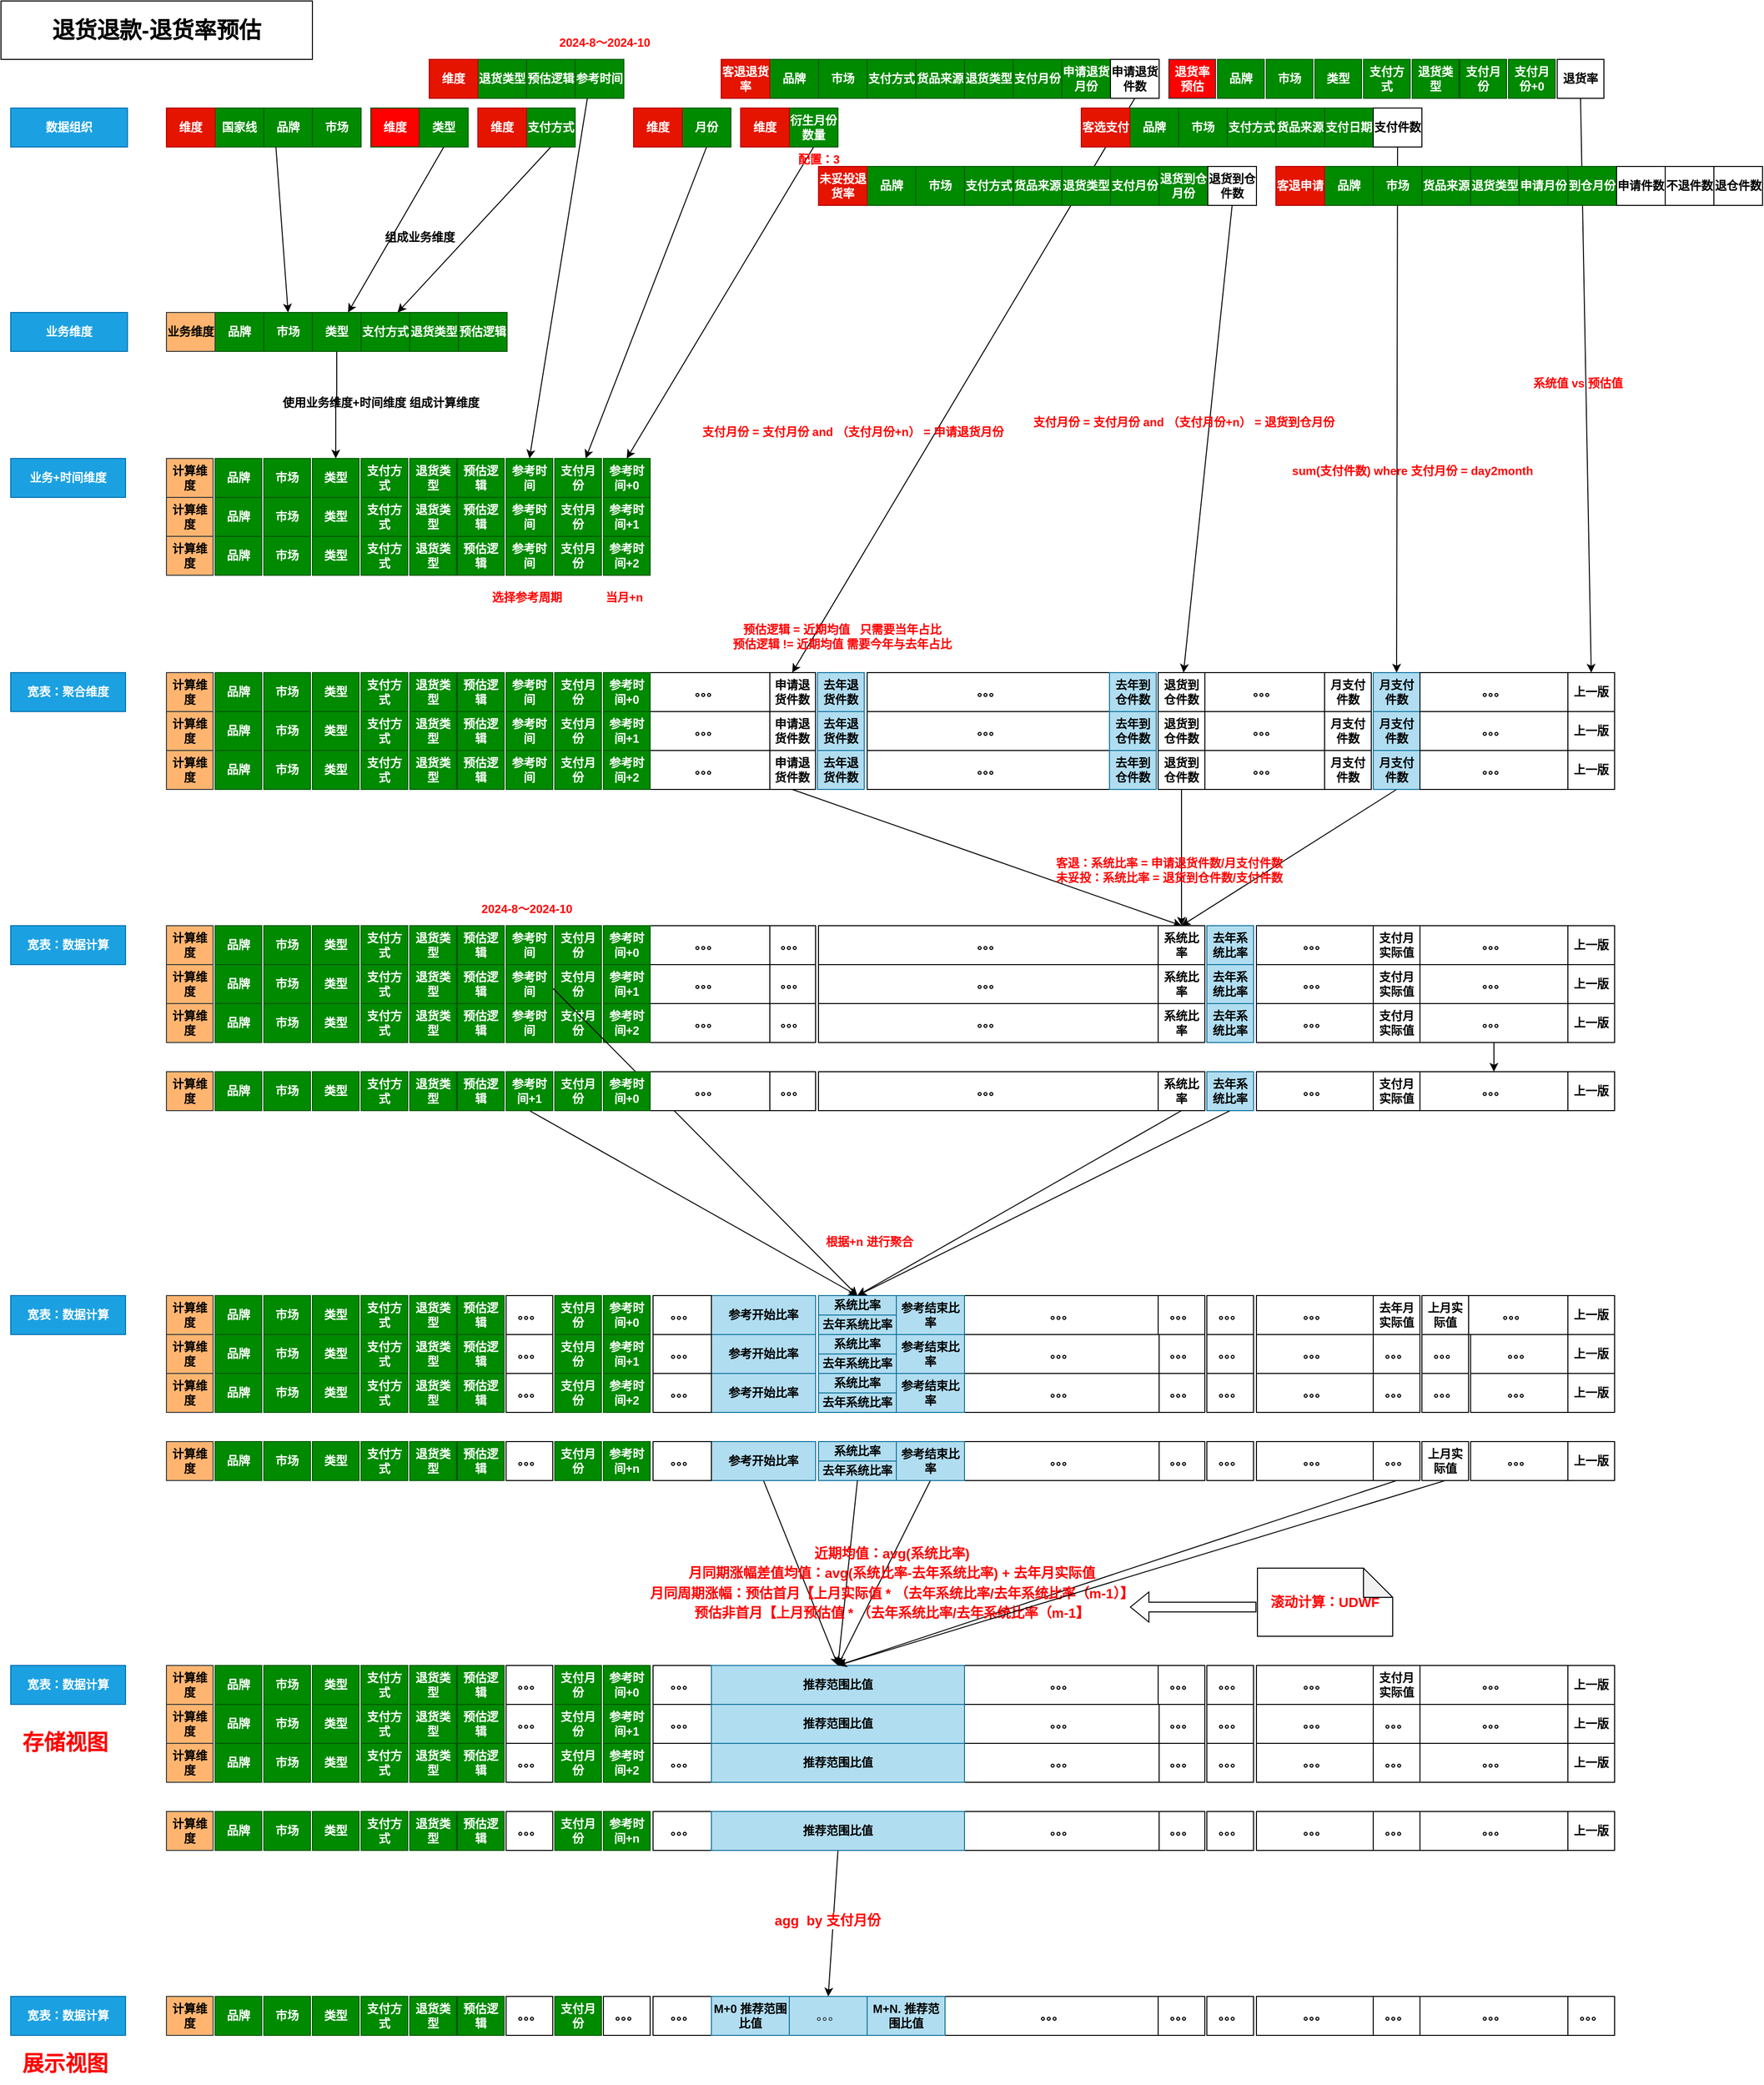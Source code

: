 <mxfile version="25.0.1">
  <diagram name="第 1 页" id="IoDDTNNxHh2z7tZYtkNH">
    <mxGraphModel dx="2876" dy="1136" grid="1" gridSize="10" guides="1" tooltips="1" connect="1" arrows="1" fold="1" page="1" pageScale="1" pageWidth="827" pageHeight="1169" math="0" shadow="0">
      <root>
        <mxCell id="0" />
        <mxCell id="1" parent="0" />
        <mxCell id="_G6n0hr4s4rwrHkxoq3B-1" value="国家线" style="rounded=0;whiteSpace=wrap;html=1;fillColor=#008a00;fontColor=#ffffff;strokeColor=#005700;fontStyle=1" vertex="1" parent="1">
          <mxGeometry x="90" y="130" width="50" height="40" as="geometry" />
        </mxCell>
        <mxCell id="_G6n0hr4s4rwrHkxoq3B-69" style="rounded=0;orthogonalLoop=1;jettySize=auto;html=1;exitX=0.25;exitY=1;exitDx=0;exitDy=0;entryX=0.5;entryY=0;entryDx=0;entryDy=0;" edge="1" parent="1" source="_G6n0hr4s4rwrHkxoq3B-2" target="_G6n0hr4s4rwrHkxoq3B-34">
          <mxGeometry relative="1" as="geometry" />
        </mxCell>
        <mxCell id="_G6n0hr4s4rwrHkxoq3B-2" value="品牌" style="rounded=0;whiteSpace=wrap;html=1;fillColor=#008a00;fontColor=#ffffff;strokeColor=#005700;fontStyle=1" vertex="1" parent="1">
          <mxGeometry x="140" y="130" width="50" height="40" as="geometry" />
        </mxCell>
        <mxCell id="_G6n0hr4s4rwrHkxoq3B-3" value="市场" style="rounded=0;whiteSpace=wrap;html=1;fillColor=#008a00;fontColor=#ffffff;strokeColor=#005700;fontStyle=1" vertex="1" parent="1">
          <mxGeometry x="190" y="130" width="50" height="40" as="geometry" />
        </mxCell>
        <mxCell id="_G6n0hr4s4rwrHkxoq3B-6" value="维度" style="rounded=0;whiteSpace=wrap;html=1;fillColor=#FF0000;fontColor=#ffffff;strokeColor=#005700;fontStyle=1" vertex="1" parent="1">
          <mxGeometry x="250" y="130" width="50" height="40" as="geometry" />
        </mxCell>
        <mxCell id="_G6n0hr4s4rwrHkxoq3B-70" style="rounded=0;orthogonalLoop=1;jettySize=auto;html=1;exitX=0.5;exitY=1;exitDx=0;exitDy=0;" edge="1" parent="1" source="_G6n0hr4s4rwrHkxoq3B-7" target="_G6n0hr4s4rwrHkxoq3B-35">
          <mxGeometry relative="1" as="geometry" />
        </mxCell>
        <mxCell id="_G6n0hr4s4rwrHkxoq3B-7" value="类型" style="rounded=0;whiteSpace=wrap;html=1;fillColor=#008a00;fontColor=#ffffff;strokeColor=#005700;fontStyle=1" vertex="1" parent="1">
          <mxGeometry x="300" y="130" width="50" height="40" as="geometry" />
        </mxCell>
        <mxCell id="_G6n0hr4s4rwrHkxoq3B-10" value="维度" style="rounded=0;whiteSpace=wrap;html=1;fillColor=#e51400;fontColor=#ffffff;strokeColor=#B20000;fontStyle=1" vertex="1" parent="1">
          <mxGeometry x="40" y="130" width="50" height="40" as="geometry" />
        </mxCell>
        <mxCell id="_G6n0hr4s4rwrHkxoq3B-71" style="rounded=0;orthogonalLoop=1;jettySize=auto;html=1;exitX=0.5;exitY=1;exitDx=0;exitDy=0;entryX=0.75;entryY=0;entryDx=0;entryDy=0;" edge="1" parent="1" source="_G6n0hr4s4rwrHkxoq3B-31" target="_G6n0hr4s4rwrHkxoq3B-36">
          <mxGeometry relative="1" as="geometry" />
        </mxCell>
        <mxCell id="_G6n0hr4s4rwrHkxoq3B-31" value="支付方式" style="rounded=0;whiteSpace=wrap;html=1;fillColor=#008a00;fontColor=#ffffff;strokeColor=#005700;fontStyle=1" vertex="1" parent="1">
          <mxGeometry x="410" y="130" width="50" height="40" as="geometry" />
        </mxCell>
        <mxCell id="_G6n0hr4s4rwrHkxoq3B-32" value="维度" style="rounded=0;whiteSpace=wrap;html=1;fillColor=#e51400;fontColor=#ffffff;strokeColor=#B20000;fontStyle=1" vertex="1" parent="1">
          <mxGeometry x="360" y="130" width="50" height="40" as="geometry" />
        </mxCell>
        <mxCell id="_G6n0hr4s4rwrHkxoq3B-33" value="品牌" style="rounded=0;whiteSpace=wrap;html=1;fillColor=#008a00;fontColor=#ffffff;strokeColor=#005700;fontStyle=1" vertex="1" parent="1">
          <mxGeometry x="90" y="340" width="50" height="40" as="geometry" />
        </mxCell>
        <mxCell id="_G6n0hr4s4rwrHkxoq3B-34" value="市场" style="rounded=0;whiteSpace=wrap;html=1;fillColor=#008a00;fontColor=#ffffff;strokeColor=#005700;fontStyle=1" vertex="1" parent="1">
          <mxGeometry x="140" y="340" width="50" height="40" as="geometry" />
        </mxCell>
        <mxCell id="_G6n0hr4s4rwrHkxoq3B-91" style="edgeStyle=orthogonalEdgeStyle;rounded=0;orthogonalLoop=1;jettySize=auto;html=1;exitX=0.5;exitY=1;exitDx=0;exitDy=0;entryX=0.5;entryY=0;entryDx=0;entryDy=0;" edge="1" parent="1" source="_G6n0hr4s4rwrHkxoq3B-35" target="_G6n0hr4s4rwrHkxoq3B-78">
          <mxGeometry relative="1" as="geometry" />
        </mxCell>
        <mxCell id="_G6n0hr4s4rwrHkxoq3B-35" value="类型" style="rounded=0;whiteSpace=wrap;html=1;fillColor=#008a00;fontColor=#ffffff;strokeColor=#005700;fontStyle=1" vertex="1" parent="1">
          <mxGeometry x="190" y="340" width="50" height="40" as="geometry" />
        </mxCell>
        <mxCell id="_G6n0hr4s4rwrHkxoq3B-36" value="支付方式" style="rounded=0;whiteSpace=wrap;html=1;fillColor=#008a00;fontColor=#ffffff;strokeColor=#005700;fontStyle=1" vertex="1" parent="1">
          <mxGeometry x="240" y="340" width="50" height="40" as="geometry" />
        </mxCell>
        <mxCell id="_G6n0hr4s4rwrHkxoq3B-37" value="退货类型" style="rounded=0;whiteSpace=wrap;html=1;fillColor=#008a00;fontColor=#ffffff;strokeColor=#005700;fontStyle=1" vertex="1" parent="1">
          <mxGeometry x="290" y="340" width="50" height="40" as="geometry" />
        </mxCell>
        <mxCell id="_G6n0hr4s4rwrHkxoq3B-40" value="业务维度" style="rounded=0;whiteSpace=wrap;html=1;fillColor=#FFB570;strokeColor=#36393d;fontStyle=1" vertex="1" parent="1">
          <mxGeometry x="40" y="340" width="50" height="40" as="geometry" />
        </mxCell>
        <mxCell id="_G6n0hr4s4rwrHkxoq3B-42" value="业务维度" style="whiteSpace=wrap;html=1;fontStyle=1;fillColor=#1ba1e2;strokeColor=#006EAF;fontColor=#ffffff;" vertex="1" parent="1">
          <mxGeometry x="-120" y="340" width="120" height="40" as="geometry" />
        </mxCell>
        <mxCell id="_G6n0hr4s4rwrHkxoq3B-43" value="数据组织" style="whiteSpace=wrap;html=1;fontStyle=1;fillColor=#1ba1e2;strokeColor=#006EAF;fontColor=#ffffff;" vertex="1" parent="1">
          <mxGeometry x="-120" y="130" width="120" height="40" as="geometry" />
        </mxCell>
        <mxCell id="_G6n0hr4s4rwrHkxoq3B-44" value="&lt;span&gt;&lt;font style=&quot;font-size: 23px;&quot;&gt;退货退款-退货率预估&lt;/font&gt;&lt;/span&gt;" style="rounded=0;whiteSpace=wrap;html=1;fontStyle=1" vertex="1" parent="1">
          <mxGeometry x="-130" y="20" width="320" height="60" as="geometry" />
        </mxCell>
        <mxCell id="_G6n0hr4s4rwrHkxoq3B-45" value="品牌" style="rounded=0;whiteSpace=wrap;html=1;fillColor=#008a00;fontColor=#ffffff;strokeColor=#005700;fontStyle=1" vertex="1" parent="1">
          <mxGeometry x="660" y="80" width="50" height="40" as="geometry" />
        </mxCell>
        <mxCell id="_G6n0hr4s4rwrHkxoq3B-46" value="市场" style="rounded=0;whiteSpace=wrap;html=1;fillColor=#008a00;fontColor=#ffffff;strokeColor=#005700;fontStyle=1" vertex="1" parent="1">
          <mxGeometry x="710" y="80" width="50" height="40" as="geometry" />
        </mxCell>
        <mxCell id="_G6n0hr4s4rwrHkxoq3B-47" value="支付方式" style="rounded=0;whiteSpace=wrap;html=1;fillColor=#008a00;fontColor=#ffffff;strokeColor=#005700;fontStyle=1" vertex="1" parent="1">
          <mxGeometry x="760" y="80" width="50" height="40" as="geometry" />
        </mxCell>
        <mxCell id="_G6n0hr4s4rwrHkxoq3B-48" value="货品来源" style="rounded=0;whiteSpace=wrap;html=1;fillColor=#008a00;fontColor=#ffffff;strokeColor=#005700;fontStyle=1" vertex="1" parent="1">
          <mxGeometry x="810" y="80" width="50" height="40" as="geometry" />
        </mxCell>
        <mxCell id="_G6n0hr4s4rwrHkxoq3B-49" value="退货类型" style="rounded=0;whiteSpace=wrap;html=1;fillColor=#008a00;fontColor=#ffffff;strokeColor=#005700;fontStyle=1" vertex="1" parent="1">
          <mxGeometry x="860" y="80" width="50" height="40" as="geometry" />
        </mxCell>
        <mxCell id="_G6n0hr4s4rwrHkxoq3B-50" value="支付月份" style="rounded=0;whiteSpace=wrap;html=1;fillColor=#008a00;fontColor=#ffffff;strokeColor=#005700;fontStyle=1" vertex="1" parent="1">
          <mxGeometry x="910" y="80" width="50" height="40" as="geometry" />
        </mxCell>
        <mxCell id="_G6n0hr4s4rwrHkxoq3B-51" value="申请退货月份" style="rounded=0;whiteSpace=wrap;html=1;fillColor=#008a00;fontColor=#ffffff;strokeColor=#005700;fontStyle=1" vertex="1" parent="1">
          <mxGeometry x="960" y="80" width="50" height="40" as="geometry" />
        </mxCell>
        <mxCell id="_G6n0hr4s4rwrHkxoq3B-158" style="rounded=0;orthogonalLoop=1;jettySize=auto;html=1;exitX=0.5;exitY=1;exitDx=0;exitDy=0;entryX=0.5;entryY=0;entryDx=0;entryDy=0;" edge="1" parent="1" source="_G6n0hr4s4rwrHkxoq3B-52" target="_G6n0hr4s4rwrHkxoq3B-152">
          <mxGeometry relative="1" as="geometry" />
        </mxCell>
        <mxCell id="_G6n0hr4s4rwrHkxoq3B-52" value="申请退货件数" style="rounded=0;whiteSpace=wrap;html=1;fontStyle=1" vertex="1" parent="1">
          <mxGeometry x="1010" y="80" width="50" height="40" as="geometry" />
        </mxCell>
        <mxCell id="_G6n0hr4s4rwrHkxoq3B-53" value="客退退货率" style="rounded=0;whiteSpace=wrap;html=1;fillColor=#e51400;fontColor=#ffffff;strokeColor=#B20000;fontStyle=1" vertex="1" parent="1">
          <mxGeometry x="610" y="80" width="50" height="40" as="geometry" />
        </mxCell>
        <mxCell id="_G6n0hr4s4rwrHkxoq3B-54" value="品牌" style="rounded=0;whiteSpace=wrap;html=1;fillColor=#008a00;fontColor=#ffffff;strokeColor=#005700;fontStyle=1" vertex="1" parent="1">
          <mxGeometry x="760" y="190" width="50" height="40" as="geometry" />
        </mxCell>
        <mxCell id="_G6n0hr4s4rwrHkxoq3B-55" value="市场" style="rounded=0;whiteSpace=wrap;html=1;fillColor=#008a00;fontColor=#ffffff;strokeColor=#005700;fontStyle=1" vertex="1" parent="1">
          <mxGeometry x="810" y="190" width="50" height="40" as="geometry" />
        </mxCell>
        <mxCell id="_G6n0hr4s4rwrHkxoq3B-56" value="支付方式" style="rounded=0;whiteSpace=wrap;html=1;fillColor=#008a00;fontColor=#ffffff;strokeColor=#005700;fontStyle=1" vertex="1" parent="1">
          <mxGeometry x="860" y="190" width="50" height="40" as="geometry" />
        </mxCell>
        <mxCell id="_G6n0hr4s4rwrHkxoq3B-57" value="货品来源" style="rounded=0;whiteSpace=wrap;html=1;fillColor=#008a00;fontColor=#ffffff;strokeColor=#005700;fontStyle=1" vertex="1" parent="1">
          <mxGeometry x="910" y="190" width="50" height="40" as="geometry" />
        </mxCell>
        <mxCell id="_G6n0hr4s4rwrHkxoq3B-58" value="退货类型" style="rounded=0;whiteSpace=wrap;html=1;fillColor=#008a00;fontColor=#ffffff;strokeColor=#005700;fontStyle=1" vertex="1" parent="1">
          <mxGeometry x="960" y="190" width="50" height="40" as="geometry" />
        </mxCell>
        <mxCell id="_G6n0hr4s4rwrHkxoq3B-59" value="支付月份" style="rounded=0;whiteSpace=wrap;html=1;fillColor=#008a00;fontColor=#ffffff;strokeColor=#005700;fontStyle=1" vertex="1" parent="1">
          <mxGeometry x="1010" y="190" width="50" height="40" as="geometry" />
        </mxCell>
        <mxCell id="_G6n0hr4s4rwrHkxoq3B-60" value="退货到仓月份" style="rounded=0;whiteSpace=wrap;html=1;fillColor=#008a00;fontColor=#ffffff;strokeColor=#005700;fontStyle=1" vertex="1" parent="1">
          <mxGeometry x="1060" y="190" width="50" height="40" as="geometry" />
        </mxCell>
        <mxCell id="_G6n0hr4s4rwrHkxoq3B-167" style="rounded=0;orthogonalLoop=1;jettySize=auto;html=1;exitX=0.5;exitY=1;exitDx=0;exitDy=0;" edge="1" parent="1" source="_G6n0hr4s4rwrHkxoq3B-61" target="_G6n0hr4s4rwrHkxoq3B-166">
          <mxGeometry relative="1" as="geometry" />
        </mxCell>
        <mxCell id="_G6n0hr4s4rwrHkxoq3B-61" value="退货到仓件数" style="rounded=0;whiteSpace=wrap;html=1;fontStyle=1" vertex="1" parent="1">
          <mxGeometry x="1110" y="190" width="50" height="40" as="geometry" />
        </mxCell>
        <mxCell id="_G6n0hr4s4rwrHkxoq3B-62" value="未妥投退货率" style="rounded=0;whiteSpace=wrap;html=1;fillColor=#e51400;fontColor=#ffffff;strokeColor=#B20000;fontStyle=1" vertex="1" parent="1">
          <mxGeometry x="710" y="190" width="50" height="40" as="geometry" />
        </mxCell>
        <mxCell id="_G6n0hr4s4rwrHkxoq3B-92" style="rounded=0;orthogonalLoop=1;jettySize=auto;html=1;exitX=0.5;exitY=1;exitDx=0;exitDy=0;" edge="1" parent="1" source="_G6n0hr4s4rwrHkxoq3B-63" target="_G6n0hr4s4rwrHkxoq3B-90">
          <mxGeometry relative="1" as="geometry" />
        </mxCell>
        <mxCell id="_G6n0hr4s4rwrHkxoq3B-63" value="月份" style="rounded=0;whiteSpace=wrap;html=1;fillColor=#008a00;fontColor=#ffffff;strokeColor=#005700;fontStyle=1" vertex="1" parent="1">
          <mxGeometry x="570" y="130" width="50" height="40" as="geometry" />
        </mxCell>
        <mxCell id="_G6n0hr4s4rwrHkxoq3B-64" value="维度" style="rounded=0;whiteSpace=wrap;html=1;fillColor=#e51400;fontColor=#ffffff;strokeColor=#B20000;fontStyle=1" vertex="1" parent="1">
          <mxGeometry x="520" y="130" width="50" height="40" as="geometry" />
        </mxCell>
        <mxCell id="_G6n0hr4s4rwrHkxoq3B-75" value="&lt;b&gt;组成业务维度&lt;/b&gt;" style="text;html=1;align=center;verticalAlign=middle;resizable=0;points=[];autosize=1;strokeColor=none;fillColor=none;" vertex="1" parent="1">
          <mxGeometry x="250" y="248" width="100" height="30" as="geometry" />
        </mxCell>
        <mxCell id="_G6n0hr4s4rwrHkxoq3B-76" value="品牌" style="rounded=0;whiteSpace=wrap;html=1;fillColor=#008a00;fontColor=#ffffff;strokeColor=#005700;fontStyle=1" vertex="1" parent="1">
          <mxGeometry x="90" y="490" width="48" height="40" as="geometry" />
        </mxCell>
        <mxCell id="_G6n0hr4s4rwrHkxoq3B-77" value="市场" style="rounded=0;whiteSpace=wrap;html=1;fillColor=#008a00;fontColor=#ffffff;strokeColor=#005700;fontStyle=1" vertex="1" parent="1">
          <mxGeometry x="140" y="490" width="48" height="40" as="geometry" />
        </mxCell>
        <mxCell id="_G6n0hr4s4rwrHkxoq3B-78" value="类型" style="rounded=0;whiteSpace=wrap;html=1;fillColor=#008a00;fontColor=#ffffff;strokeColor=#005700;fontStyle=1" vertex="1" parent="1">
          <mxGeometry x="190" y="490" width="48" height="40" as="geometry" />
        </mxCell>
        <mxCell id="_G6n0hr4s4rwrHkxoq3B-79" value="支付方式" style="rounded=0;whiteSpace=wrap;html=1;fillColor=#008a00;fontColor=#ffffff;strokeColor=#005700;fontStyle=1" vertex="1" parent="1">
          <mxGeometry x="240" y="490" width="48" height="40" as="geometry" />
        </mxCell>
        <mxCell id="_G6n0hr4s4rwrHkxoq3B-80" value="退货类型" style="rounded=0;whiteSpace=wrap;html=1;fillColor=#008a00;fontColor=#ffffff;strokeColor=#005700;fontStyle=1" vertex="1" parent="1">
          <mxGeometry x="290" y="490" width="48" height="40" as="geometry" />
        </mxCell>
        <mxCell id="_G6n0hr4s4rwrHkxoq3B-81" value="计算维度" style="rounded=0;whiteSpace=wrap;html=1;fillColor=#FFB570;strokeColor=#36393d;fontStyle=1" vertex="1" parent="1">
          <mxGeometry x="40" y="490" width="48" height="40" as="geometry" />
        </mxCell>
        <mxCell id="_G6n0hr4s4rwrHkxoq3B-82" value="业务+时间维度" style="whiteSpace=wrap;html=1;fontStyle=1;fillColor=#1ba1e2;strokeColor=#006EAF;fontColor=#ffffff;" vertex="1" parent="1">
          <mxGeometry x="-120" y="490" width="118" height="40" as="geometry" />
        </mxCell>
        <mxCell id="_G6n0hr4s4rwrHkxoq3B-90" value="支付月份" style="rounded=0;whiteSpace=wrap;html=1;fillColor=#008a00;fontColor=#ffffff;strokeColor=#005700;fontStyle=1" vertex="1" parent="1">
          <mxGeometry x="439" y="490" width="48" height="40" as="geometry" />
        </mxCell>
        <mxCell id="_G6n0hr4s4rwrHkxoq3B-95" style="rounded=0;orthogonalLoop=1;jettySize=auto;html=1;exitX=0.25;exitY=1;exitDx=0;exitDy=0;entryX=0.5;entryY=0;entryDx=0;entryDy=0;" edge="1" parent="1" source="_G6n0hr4s4rwrHkxoq3B-249" target="_G6n0hr4s4rwrHkxoq3B-253">
          <mxGeometry relative="1" as="geometry" />
        </mxCell>
        <mxCell id="_G6n0hr4s4rwrHkxoq3B-93" value="退货类型" style="rounded=0;whiteSpace=wrap;html=1;fillColor=#008a00;fontColor=#ffffff;strokeColor=#005700;fontStyle=1" vertex="1" parent="1">
          <mxGeometry x="360" y="80" width="50" height="40" as="geometry" />
        </mxCell>
        <mxCell id="_G6n0hr4s4rwrHkxoq3B-94" value="维度" style="rounded=0;whiteSpace=wrap;html=1;fillColor=#e51400;fontColor=#ffffff;strokeColor=#B20000;fontStyle=1" vertex="1" parent="1">
          <mxGeometry x="310" y="80" width="50" height="40" as="geometry" />
        </mxCell>
        <mxCell id="_G6n0hr4s4rwrHkxoq3B-96" value="&lt;b&gt;使用业务维度+时间维度 组成计算维度&lt;/b&gt;" style="text;html=1;align=center;verticalAlign=middle;resizable=0;points=[];autosize=1;strokeColor=none;fillColor=none;" vertex="1" parent="1">
          <mxGeometry x="145" y="418" width="230" height="30" as="geometry" />
        </mxCell>
        <mxCell id="_G6n0hr4s4rwrHkxoq3B-100" style="rounded=0;orthogonalLoop=1;jettySize=auto;html=1;exitX=0.5;exitY=1;exitDx=0;exitDy=0;entryX=0.5;entryY=0;entryDx=0;entryDy=0;" edge="1" parent="1" source="_G6n0hr4s4rwrHkxoq3B-97" target="_G6n0hr4s4rwrHkxoq3B-99">
          <mxGeometry relative="1" as="geometry" />
        </mxCell>
        <mxCell id="_G6n0hr4s4rwrHkxoq3B-97" value="衍生月份数量" style="rounded=0;whiteSpace=wrap;html=1;fillColor=#008a00;fontColor=#ffffff;strokeColor=#005700;fontStyle=1" vertex="1" parent="1">
          <mxGeometry x="680" y="130" width="50" height="40" as="geometry" />
        </mxCell>
        <mxCell id="_G6n0hr4s4rwrHkxoq3B-98" value="维度" style="rounded=0;whiteSpace=wrap;html=1;fillColor=#e51400;fontColor=#ffffff;strokeColor=#B20000;fontStyle=1" vertex="1" parent="1">
          <mxGeometry x="630" y="130" width="50" height="40" as="geometry" />
        </mxCell>
        <mxCell id="_G6n0hr4s4rwrHkxoq3B-99" value="参考时间+0" style="rounded=0;whiteSpace=wrap;html=1;fillColor=#008a00;fontColor=#ffffff;strokeColor=#005700;fontStyle=1" vertex="1" parent="1">
          <mxGeometry x="489" y="490" width="48" height="40" as="geometry" />
        </mxCell>
        <mxCell id="_G6n0hr4s4rwrHkxoq3B-101" value="品牌" style="rounded=0;whiteSpace=wrap;html=1;fillColor=#008a00;fontColor=#ffffff;strokeColor=#005700;fontStyle=1" vertex="1" parent="1">
          <mxGeometry x="90" y="530" width="48" height="40" as="geometry" />
        </mxCell>
        <mxCell id="_G6n0hr4s4rwrHkxoq3B-102" value="市场" style="rounded=0;whiteSpace=wrap;html=1;fillColor=#008a00;fontColor=#ffffff;strokeColor=#005700;fontStyle=1" vertex="1" parent="1">
          <mxGeometry x="140" y="530" width="48" height="40" as="geometry" />
        </mxCell>
        <mxCell id="_G6n0hr4s4rwrHkxoq3B-103" value="类型" style="rounded=0;whiteSpace=wrap;html=1;fillColor=#008a00;fontColor=#ffffff;strokeColor=#005700;fontStyle=1" vertex="1" parent="1">
          <mxGeometry x="190" y="530" width="48" height="40" as="geometry" />
        </mxCell>
        <mxCell id="_G6n0hr4s4rwrHkxoq3B-104" value="支付方式" style="rounded=0;whiteSpace=wrap;html=1;fillColor=#008a00;fontColor=#ffffff;strokeColor=#005700;fontStyle=1" vertex="1" parent="1">
          <mxGeometry x="240" y="530" width="48" height="40" as="geometry" />
        </mxCell>
        <mxCell id="_G6n0hr4s4rwrHkxoq3B-105" value="退货类型" style="rounded=0;whiteSpace=wrap;html=1;fillColor=#008a00;fontColor=#ffffff;strokeColor=#005700;fontStyle=1" vertex="1" parent="1">
          <mxGeometry x="290" y="530" width="48" height="40" as="geometry" />
        </mxCell>
        <mxCell id="_G6n0hr4s4rwrHkxoq3B-106" value="计算维度" style="rounded=0;whiteSpace=wrap;html=1;fillColor=#FFB570;strokeColor=#36393d;fontStyle=1" vertex="1" parent="1">
          <mxGeometry x="40" y="530" width="48" height="40" as="geometry" />
        </mxCell>
        <mxCell id="_G6n0hr4s4rwrHkxoq3B-107" value="支付月份" style="rounded=0;whiteSpace=wrap;html=1;fillColor=#008a00;fontColor=#ffffff;strokeColor=#005700;fontStyle=1" vertex="1" parent="1">
          <mxGeometry x="439" y="530" width="48" height="40" as="geometry" />
        </mxCell>
        <mxCell id="_G6n0hr4s4rwrHkxoq3B-108" value="参考时间+1" style="rounded=0;whiteSpace=wrap;html=1;fillColor=#008a00;fontColor=#ffffff;strokeColor=#005700;fontStyle=1" vertex="1" parent="1">
          <mxGeometry x="489" y="530" width="48" height="40" as="geometry" />
        </mxCell>
        <mxCell id="_G6n0hr4s4rwrHkxoq3B-109" value="品牌" style="rounded=0;whiteSpace=wrap;html=1;fillColor=#008a00;fontColor=#ffffff;strokeColor=#005700;fontStyle=1" vertex="1" parent="1">
          <mxGeometry x="90" y="570" width="48" height="40" as="geometry" />
        </mxCell>
        <mxCell id="_G6n0hr4s4rwrHkxoq3B-110" value="市场" style="rounded=0;whiteSpace=wrap;html=1;fillColor=#008a00;fontColor=#ffffff;strokeColor=#005700;fontStyle=1" vertex="1" parent="1">
          <mxGeometry x="140" y="570" width="48" height="40" as="geometry" />
        </mxCell>
        <mxCell id="_G6n0hr4s4rwrHkxoq3B-111" value="类型" style="rounded=0;whiteSpace=wrap;html=1;fillColor=#008a00;fontColor=#ffffff;strokeColor=#005700;fontStyle=1" vertex="1" parent="1">
          <mxGeometry x="190" y="570" width="48" height="40" as="geometry" />
        </mxCell>
        <mxCell id="_G6n0hr4s4rwrHkxoq3B-112" value="支付方式" style="rounded=0;whiteSpace=wrap;html=1;fillColor=#008a00;fontColor=#ffffff;strokeColor=#005700;fontStyle=1" vertex="1" parent="1">
          <mxGeometry x="240" y="570" width="48" height="40" as="geometry" />
        </mxCell>
        <mxCell id="_G6n0hr4s4rwrHkxoq3B-113" value="退货类型" style="rounded=0;whiteSpace=wrap;html=1;fillColor=#008a00;fontColor=#ffffff;strokeColor=#005700;fontStyle=1" vertex="1" parent="1">
          <mxGeometry x="290" y="570" width="48" height="40" as="geometry" />
        </mxCell>
        <mxCell id="_G6n0hr4s4rwrHkxoq3B-114" value="计算维度" style="rounded=0;whiteSpace=wrap;html=1;fillColor=#FFB570;strokeColor=#36393d;fontStyle=1" vertex="1" parent="1">
          <mxGeometry x="40" y="570" width="48" height="40" as="geometry" />
        </mxCell>
        <mxCell id="_G6n0hr4s4rwrHkxoq3B-115" value="支付月份" style="rounded=0;whiteSpace=wrap;html=1;fillColor=#008a00;fontColor=#ffffff;strokeColor=#005700;fontStyle=1" vertex="1" parent="1">
          <mxGeometry x="439" y="570" width="48" height="40" as="geometry" />
        </mxCell>
        <mxCell id="_G6n0hr4s4rwrHkxoq3B-116" value="参考时间+2" style="rounded=0;whiteSpace=wrap;html=1;fillColor=#008a00;fontColor=#ffffff;strokeColor=#005700;fontStyle=1" vertex="1" parent="1">
          <mxGeometry x="489" y="570" width="48" height="40" as="geometry" />
        </mxCell>
        <mxCell id="_G6n0hr4s4rwrHkxoq3B-117" value="&lt;b&gt;&lt;font color=&quot;#ff0000&quot;&gt;配置：3&lt;/font&gt;&lt;/b&gt;" style="text;html=1;align=center;verticalAlign=middle;resizable=0;points=[];autosize=1;strokeColor=none;fillColor=none;" vertex="1" parent="1">
          <mxGeometry x="675" y="168" width="70" height="30" as="geometry" />
        </mxCell>
        <mxCell id="_G6n0hr4s4rwrHkxoq3B-118" value="品牌" style="rounded=0;whiteSpace=wrap;html=1;fillColor=#008a00;fontColor=#ffffff;strokeColor=#005700;fontStyle=1" vertex="1" parent="1">
          <mxGeometry x="1030" y="130" width="50" height="40" as="geometry" />
        </mxCell>
        <mxCell id="_G6n0hr4s4rwrHkxoq3B-119" value="市场" style="rounded=0;whiteSpace=wrap;html=1;fillColor=#008a00;fontColor=#ffffff;strokeColor=#005700;fontStyle=1" vertex="1" parent="1">
          <mxGeometry x="1080" y="130" width="50" height="40" as="geometry" />
        </mxCell>
        <mxCell id="_G6n0hr4s4rwrHkxoq3B-120" value="支付方式" style="rounded=0;whiteSpace=wrap;html=1;fillColor=#008a00;fontColor=#ffffff;strokeColor=#005700;fontStyle=1" vertex="1" parent="1">
          <mxGeometry x="1130" y="130" width="50" height="40" as="geometry" />
        </mxCell>
        <mxCell id="_G6n0hr4s4rwrHkxoq3B-121" value="货品来源" style="rounded=0;whiteSpace=wrap;html=1;fillColor=#008a00;fontColor=#ffffff;strokeColor=#005700;fontStyle=1" vertex="1" parent="1">
          <mxGeometry x="1180" y="130" width="50" height="40" as="geometry" />
        </mxCell>
        <mxCell id="_G6n0hr4s4rwrHkxoq3B-122" value="支付日期" style="rounded=0;whiteSpace=wrap;html=1;fillColor=#008a00;fontColor=#ffffff;strokeColor=#005700;fontStyle=1" vertex="1" parent="1">
          <mxGeometry x="1230" y="130" width="50" height="40" as="geometry" />
        </mxCell>
        <mxCell id="_G6n0hr4s4rwrHkxoq3B-159" style="rounded=0;orthogonalLoop=1;jettySize=auto;html=1;exitX=0.5;exitY=1;exitDx=0;exitDy=0;entryX=0.5;entryY=0;entryDx=0;entryDy=0;" edge="1" parent="1" source="_G6n0hr4s4rwrHkxoq3B-125" target="_G6n0hr4s4rwrHkxoq3B-155">
          <mxGeometry relative="1" as="geometry" />
        </mxCell>
        <mxCell id="_G6n0hr4s4rwrHkxoq3B-125" value="支付件数" style="rounded=0;whiteSpace=wrap;html=1;fontStyle=1" vertex="1" parent="1">
          <mxGeometry x="1280" y="130" width="50" height="40" as="geometry" />
        </mxCell>
        <mxCell id="_G6n0hr4s4rwrHkxoq3B-126" value="客选支付" style="rounded=0;whiteSpace=wrap;html=1;fillColor=#e51400;fontColor=#ffffff;strokeColor=#B20000;fontStyle=1" vertex="1" parent="1">
          <mxGeometry x="980" y="130" width="50" height="40" as="geometry" />
        </mxCell>
        <mxCell id="_G6n0hr4s4rwrHkxoq3B-127" value="品牌" style="rounded=0;whiteSpace=wrap;html=1;fillColor=#008a00;fontColor=#ffffff;strokeColor=#005700;fontStyle=1" vertex="1" parent="1">
          <mxGeometry x="90" y="710" width="48" height="40" as="geometry" />
        </mxCell>
        <mxCell id="_G6n0hr4s4rwrHkxoq3B-128" value="市场" style="rounded=0;whiteSpace=wrap;html=1;fillColor=#008a00;fontColor=#ffffff;strokeColor=#005700;fontStyle=1" vertex="1" parent="1">
          <mxGeometry x="140" y="710" width="48" height="40" as="geometry" />
        </mxCell>
        <mxCell id="_G6n0hr4s4rwrHkxoq3B-129" value="类型" style="rounded=0;whiteSpace=wrap;html=1;fillColor=#008a00;fontColor=#ffffff;strokeColor=#005700;fontStyle=1" vertex="1" parent="1">
          <mxGeometry x="190" y="710" width="48" height="40" as="geometry" />
        </mxCell>
        <mxCell id="_G6n0hr4s4rwrHkxoq3B-130" value="支付方式" style="rounded=0;whiteSpace=wrap;html=1;fillColor=#008a00;fontColor=#ffffff;strokeColor=#005700;fontStyle=1" vertex="1" parent="1">
          <mxGeometry x="240" y="710" width="48" height="40" as="geometry" />
        </mxCell>
        <mxCell id="_G6n0hr4s4rwrHkxoq3B-131" value="退货类型" style="rounded=0;whiteSpace=wrap;html=1;fillColor=#008a00;fontColor=#ffffff;strokeColor=#005700;fontStyle=1" vertex="1" parent="1">
          <mxGeometry x="290" y="710" width="48" height="40" as="geometry" />
        </mxCell>
        <mxCell id="_G6n0hr4s4rwrHkxoq3B-132" value="计算维度" style="rounded=0;whiteSpace=wrap;html=1;fillColor=#FFB570;strokeColor=#36393d;fontStyle=1" vertex="1" parent="1">
          <mxGeometry x="40" y="710" width="48" height="40" as="geometry" />
        </mxCell>
        <mxCell id="_G6n0hr4s4rwrHkxoq3B-133" value="宽表：聚合维度" style="whiteSpace=wrap;html=1;fontStyle=1;fillColor=#1ba1e2;strokeColor=#006EAF;fontColor=#ffffff;" vertex="1" parent="1">
          <mxGeometry x="-120" y="710" width="118" height="40" as="geometry" />
        </mxCell>
        <mxCell id="_G6n0hr4s4rwrHkxoq3B-136" value="品牌" style="rounded=0;whiteSpace=wrap;html=1;fillColor=#008a00;fontColor=#ffffff;strokeColor=#005700;fontStyle=1" vertex="1" parent="1">
          <mxGeometry x="90" y="750" width="48" height="40" as="geometry" />
        </mxCell>
        <mxCell id="_G6n0hr4s4rwrHkxoq3B-137" value="市场" style="rounded=0;whiteSpace=wrap;html=1;fillColor=#008a00;fontColor=#ffffff;strokeColor=#005700;fontStyle=1" vertex="1" parent="1">
          <mxGeometry x="140" y="750" width="48" height="40" as="geometry" />
        </mxCell>
        <mxCell id="_G6n0hr4s4rwrHkxoq3B-138" value="类型" style="rounded=0;whiteSpace=wrap;html=1;fillColor=#008a00;fontColor=#ffffff;strokeColor=#005700;fontStyle=1" vertex="1" parent="1">
          <mxGeometry x="190" y="750" width="48" height="40" as="geometry" />
        </mxCell>
        <mxCell id="_G6n0hr4s4rwrHkxoq3B-139" value="支付方式" style="rounded=0;whiteSpace=wrap;html=1;fillColor=#008a00;fontColor=#ffffff;strokeColor=#005700;fontStyle=1" vertex="1" parent="1">
          <mxGeometry x="240" y="750" width="48" height="40" as="geometry" />
        </mxCell>
        <mxCell id="_G6n0hr4s4rwrHkxoq3B-140" value="退货类型" style="rounded=0;whiteSpace=wrap;html=1;fillColor=#008a00;fontColor=#ffffff;strokeColor=#005700;fontStyle=1" vertex="1" parent="1">
          <mxGeometry x="290" y="750" width="48" height="40" as="geometry" />
        </mxCell>
        <mxCell id="_G6n0hr4s4rwrHkxoq3B-141" value="计算维度" style="rounded=0;whiteSpace=wrap;html=1;fillColor=#FFB570;strokeColor=#36393d;fontStyle=1" vertex="1" parent="1">
          <mxGeometry x="40" y="750" width="48" height="40" as="geometry" />
        </mxCell>
        <mxCell id="_G6n0hr4s4rwrHkxoq3B-144" value="品牌" style="rounded=0;whiteSpace=wrap;html=1;fillColor=#008a00;fontColor=#ffffff;strokeColor=#005700;fontStyle=1" vertex="1" parent="1">
          <mxGeometry x="90" y="790" width="48" height="40" as="geometry" />
        </mxCell>
        <mxCell id="_G6n0hr4s4rwrHkxoq3B-145" value="市场" style="rounded=0;whiteSpace=wrap;html=1;fillColor=#008a00;fontColor=#ffffff;strokeColor=#005700;fontStyle=1" vertex="1" parent="1">
          <mxGeometry x="140" y="790" width="48" height="40" as="geometry" />
        </mxCell>
        <mxCell id="_G6n0hr4s4rwrHkxoq3B-146" value="类型" style="rounded=0;whiteSpace=wrap;html=1;fillColor=#008a00;fontColor=#ffffff;strokeColor=#005700;fontStyle=1" vertex="1" parent="1">
          <mxGeometry x="190" y="790" width="48" height="40" as="geometry" />
        </mxCell>
        <mxCell id="_G6n0hr4s4rwrHkxoq3B-147" value="支付方式" style="rounded=0;whiteSpace=wrap;html=1;fillColor=#008a00;fontColor=#ffffff;strokeColor=#005700;fontStyle=1" vertex="1" parent="1">
          <mxGeometry x="240" y="790" width="48" height="40" as="geometry" />
        </mxCell>
        <mxCell id="_G6n0hr4s4rwrHkxoq3B-148" value="退货类型" style="rounded=0;whiteSpace=wrap;html=1;fillColor=#008a00;fontColor=#ffffff;strokeColor=#005700;fontStyle=1" vertex="1" parent="1">
          <mxGeometry x="290" y="790" width="48" height="40" as="geometry" />
        </mxCell>
        <mxCell id="_G6n0hr4s4rwrHkxoq3B-149" value="计算维度" style="rounded=0;whiteSpace=wrap;html=1;fillColor=#FFB570;strokeColor=#36393d;fontStyle=1" vertex="1" parent="1">
          <mxGeometry x="40" y="790" width="48" height="40" as="geometry" />
        </mxCell>
        <mxCell id="_G6n0hr4s4rwrHkxoq3B-152" value="申请退货件数" style="rounded=0;whiteSpace=wrap;html=1;fontStyle=1" vertex="1" parent="1">
          <mxGeometry x="659" y="710" width="48" height="40" as="geometry" />
        </mxCell>
        <mxCell id="_G6n0hr4s4rwrHkxoq3B-153" value="申请退货件数" style="rounded=0;whiteSpace=wrap;html=1;fontStyle=1" vertex="1" parent="1">
          <mxGeometry x="659" y="750" width="48" height="40" as="geometry" />
        </mxCell>
        <mxCell id="_G6n0hr4s4rwrHkxoq3B-244" style="rounded=0;orthogonalLoop=1;jettySize=auto;html=1;exitX=0.5;exitY=1;exitDx=0;exitDy=0;entryX=0.5;entryY=0;entryDx=0;entryDy=0;" edge="1" parent="1" source="_G6n0hr4s4rwrHkxoq3B-154" target="_G6n0hr4s4rwrHkxoq3B-228">
          <mxGeometry relative="1" as="geometry" />
        </mxCell>
        <mxCell id="_G6n0hr4s4rwrHkxoq3B-154" value="申请退货件数" style="rounded=0;whiteSpace=wrap;html=1;fontStyle=1" vertex="1" parent="1">
          <mxGeometry x="659" y="790" width="48" height="40" as="geometry" />
        </mxCell>
        <mxCell id="_G6n0hr4s4rwrHkxoq3B-155" value="月支付件数" style="rounded=0;whiteSpace=wrap;html=1;fontStyle=1;fillColor=#b1ddf0;strokeColor=#10739e;" vertex="1" parent="1">
          <mxGeometry x="1280" y="710" width="48" height="40" as="geometry" />
        </mxCell>
        <mxCell id="_G6n0hr4s4rwrHkxoq3B-160" value="。。。" style="rounded=0;whiteSpace=wrap;html=1;fontStyle=1" vertex="1" parent="1">
          <mxGeometry x="530" y="710" width="130" height="40" as="geometry" />
        </mxCell>
        <mxCell id="_G6n0hr4s4rwrHkxoq3B-161" value="。。。" style="rounded=0;whiteSpace=wrap;html=1;fontStyle=1" vertex="1" parent="1">
          <mxGeometry x="530" y="750" width="130" height="40" as="geometry" />
        </mxCell>
        <mxCell id="_G6n0hr4s4rwrHkxoq3B-162" value="。。。" style="rounded=0;whiteSpace=wrap;html=1;fontStyle=1" vertex="1" parent="1">
          <mxGeometry x="530" y="790" width="130" height="40" as="geometry" />
        </mxCell>
        <mxCell id="_G6n0hr4s4rwrHkxoq3B-163" value="&lt;b&gt;&lt;font color=&quot;#ff0000&quot;&gt;支付月份 = 支付月份 and （支付月份+n） = 申请退货月份&lt;/font&gt;&lt;/b&gt;" style="text;html=1;align=center;verticalAlign=middle;resizable=0;points=[];autosize=1;strokeColor=none;fillColor=none;" vertex="1" parent="1">
          <mxGeometry x="580" y="448" width="330" height="30" as="geometry" />
        </mxCell>
        <mxCell id="_G6n0hr4s4rwrHkxoq3B-164" value="&lt;b&gt;&lt;font color=&quot;#ff0000&quot;&gt;sum(支付件数) where 支付月份 = day2month&lt;/font&gt;&lt;/b&gt;" style="text;html=1;align=center;verticalAlign=middle;resizable=0;points=[];autosize=1;strokeColor=none;fillColor=none;" vertex="1" parent="1">
          <mxGeometry x="1185" y="488" width="270" height="30" as="geometry" />
        </mxCell>
        <mxCell id="_G6n0hr4s4rwrHkxoq3B-165" value="。。。" style="rounded=0;whiteSpace=wrap;html=1;fontStyle=1" vertex="1" parent="1">
          <mxGeometry x="760" y="710" width="250" height="40" as="geometry" />
        </mxCell>
        <mxCell id="_G6n0hr4s4rwrHkxoq3B-166" value="退货到仓件数" style="rounded=0;whiteSpace=wrap;html=1;fontStyle=1" vertex="1" parent="1">
          <mxGeometry x="1059" y="710" width="48" height="40" as="geometry" />
        </mxCell>
        <mxCell id="_G6n0hr4s4rwrHkxoq3B-168" value="。。。" style="rounded=0;whiteSpace=wrap;html=1;fontStyle=1" vertex="1" parent="1">
          <mxGeometry x="1107" y="710" width="123" height="40" as="geometry" />
        </mxCell>
        <mxCell id="_G6n0hr4s4rwrHkxoq3B-169" value="。。。" style="rounded=0;whiteSpace=wrap;html=1;fontStyle=1" vertex="1" parent="1">
          <mxGeometry x="1328" y="710" width="152" height="40" as="geometry" />
        </mxCell>
        <mxCell id="_G6n0hr4s4rwrHkxoq3B-170" value="上一版" style="rounded=0;whiteSpace=wrap;html=1;fontStyle=1" vertex="1" parent="1">
          <mxGeometry x="1480" y="710" width="48" height="40" as="geometry" />
        </mxCell>
        <mxCell id="_G6n0hr4s4rwrHkxoq3B-171" value="月支付件数" style="rounded=0;whiteSpace=wrap;html=1;fontStyle=1;fillColor=#b1ddf0;strokeColor=#10739e;" vertex="1" parent="1">
          <mxGeometry x="1280" y="750" width="48" height="40" as="geometry" />
        </mxCell>
        <mxCell id="_G6n0hr4s4rwrHkxoq3B-172" value="。。。" style="rounded=0;whiteSpace=wrap;html=1;fontStyle=1" vertex="1" parent="1">
          <mxGeometry x="760" y="750" width="250" height="40" as="geometry" />
        </mxCell>
        <mxCell id="_G6n0hr4s4rwrHkxoq3B-173" value="退货到仓件数" style="rounded=0;whiteSpace=wrap;html=1;fontStyle=1" vertex="1" parent="1">
          <mxGeometry x="1059" y="750" width="48" height="40" as="geometry" />
        </mxCell>
        <mxCell id="_G6n0hr4s4rwrHkxoq3B-174" value="。。。" style="rounded=0;whiteSpace=wrap;html=1;fontStyle=1" vertex="1" parent="1">
          <mxGeometry x="1107" y="750" width="123" height="40" as="geometry" />
        </mxCell>
        <mxCell id="_G6n0hr4s4rwrHkxoq3B-175" value="。。。" style="rounded=0;whiteSpace=wrap;html=1;fontStyle=1" vertex="1" parent="1">
          <mxGeometry x="1328" y="750" width="152" height="40" as="geometry" />
        </mxCell>
        <mxCell id="_G6n0hr4s4rwrHkxoq3B-176" value="上一版" style="rounded=0;whiteSpace=wrap;html=1;fontStyle=1" vertex="1" parent="1">
          <mxGeometry x="1480" y="750" width="48" height="40" as="geometry" />
        </mxCell>
        <mxCell id="_G6n0hr4s4rwrHkxoq3B-246" style="rounded=0;orthogonalLoop=1;jettySize=auto;html=1;exitX=0.5;exitY=1;exitDx=0;exitDy=0;entryX=0.5;entryY=0;entryDx=0;entryDy=0;" edge="1" parent="1" source="_G6n0hr4s4rwrHkxoq3B-177" target="_G6n0hr4s4rwrHkxoq3B-228">
          <mxGeometry relative="1" as="geometry" />
        </mxCell>
        <mxCell id="_G6n0hr4s4rwrHkxoq3B-177" value="月支付件数" style="rounded=0;whiteSpace=wrap;html=1;fontStyle=1;fillColor=#b1ddf0;strokeColor=#10739e;" vertex="1" parent="1">
          <mxGeometry x="1280" y="790" width="48" height="40" as="geometry" />
        </mxCell>
        <mxCell id="_G6n0hr4s4rwrHkxoq3B-178" value="。。。" style="rounded=0;whiteSpace=wrap;html=1;fontStyle=1" vertex="1" parent="1">
          <mxGeometry x="760" y="790" width="250" height="40" as="geometry" />
        </mxCell>
        <mxCell id="_G6n0hr4s4rwrHkxoq3B-245" style="rounded=0;orthogonalLoop=1;jettySize=auto;html=1;exitX=0.5;exitY=1;exitDx=0;exitDy=0;" edge="1" parent="1" source="_G6n0hr4s4rwrHkxoq3B-179" target="_G6n0hr4s4rwrHkxoq3B-228">
          <mxGeometry relative="1" as="geometry" />
        </mxCell>
        <mxCell id="_G6n0hr4s4rwrHkxoq3B-179" value="退货到仓件数" style="rounded=0;whiteSpace=wrap;html=1;fontStyle=1" vertex="1" parent="1">
          <mxGeometry x="1059" y="790" width="48" height="40" as="geometry" />
        </mxCell>
        <mxCell id="_G6n0hr4s4rwrHkxoq3B-180" value="。。。" style="rounded=0;whiteSpace=wrap;html=1;fontStyle=1" vertex="1" parent="1">
          <mxGeometry x="1107" y="790" width="123" height="40" as="geometry" />
        </mxCell>
        <mxCell id="_G6n0hr4s4rwrHkxoq3B-181" value="。。。" style="rounded=0;whiteSpace=wrap;html=1;fontStyle=1" vertex="1" parent="1">
          <mxGeometry x="1328" y="790" width="152" height="40" as="geometry" />
        </mxCell>
        <mxCell id="_G6n0hr4s4rwrHkxoq3B-182" value="上一版" style="rounded=0;whiteSpace=wrap;html=1;fontStyle=1" vertex="1" parent="1">
          <mxGeometry x="1480" y="790" width="48" height="40" as="geometry" />
        </mxCell>
        <mxCell id="_G6n0hr4s4rwrHkxoq3B-183" value="品牌" style="rounded=0;whiteSpace=wrap;html=1;fillColor=#008a00;fontColor=#ffffff;strokeColor=#005700;fontStyle=1" vertex="1" parent="1">
          <mxGeometry x="1120" y="80" width="48" height="40" as="geometry" />
        </mxCell>
        <mxCell id="_G6n0hr4s4rwrHkxoq3B-184" value="市场" style="rounded=0;whiteSpace=wrap;html=1;fillColor=#008a00;fontColor=#ffffff;strokeColor=#005700;fontStyle=1" vertex="1" parent="1">
          <mxGeometry x="1170" y="80" width="48" height="40" as="geometry" />
        </mxCell>
        <mxCell id="_G6n0hr4s4rwrHkxoq3B-185" value="类型" style="rounded=0;whiteSpace=wrap;html=1;fillColor=#008a00;fontColor=#ffffff;strokeColor=#005700;fontStyle=1" vertex="1" parent="1">
          <mxGeometry x="1220" y="80" width="48" height="40" as="geometry" />
        </mxCell>
        <mxCell id="_G6n0hr4s4rwrHkxoq3B-186" value="支付方式" style="rounded=0;whiteSpace=wrap;html=1;fillColor=#008a00;fontColor=#ffffff;strokeColor=#005700;fontStyle=1" vertex="1" parent="1">
          <mxGeometry x="1270" y="80" width="48" height="40" as="geometry" />
        </mxCell>
        <mxCell id="_G6n0hr4s4rwrHkxoq3B-187" value="退货类型" style="rounded=0;whiteSpace=wrap;html=1;fillColor=#008a00;fontColor=#ffffff;strokeColor=#005700;fontStyle=1" vertex="1" parent="1">
          <mxGeometry x="1320" y="80" width="48" height="40" as="geometry" />
        </mxCell>
        <mxCell id="_G6n0hr4s4rwrHkxoq3B-188" value="&lt;font color=&quot;#ffffff&quot;&gt;退货率预估&lt;/font&gt;" style="rounded=0;whiteSpace=wrap;html=1;fillColor=#FF0000;strokeColor=#36393d;fontStyle=1" vertex="1" parent="1">
          <mxGeometry x="1070" y="80" width="48" height="40" as="geometry" />
        </mxCell>
        <mxCell id="_G6n0hr4s4rwrHkxoq3B-189" value="支付月份" style="rounded=0;whiteSpace=wrap;html=1;fillColor=#008a00;fontColor=#ffffff;strokeColor=#005700;fontStyle=1" vertex="1" parent="1">
          <mxGeometry x="1369" y="80" width="48" height="40" as="geometry" />
        </mxCell>
        <mxCell id="_G6n0hr4s4rwrHkxoq3B-190" value="支付月份+0" style="rounded=0;whiteSpace=wrap;html=1;fillColor=#008a00;fontColor=#ffffff;strokeColor=#005700;fontStyle=1" vertex="1" parent="1">
          <mxGeometry x="1419" y="80" width="48" height="40" as="geometry" />
        </mxCell>
        <mxCell id="_G6n0hr4s4rwrHkxoq3B-192" style="rounded=0;orthogonalLoop=1;jettySize=auto;html=1;exitX=0.5;exitY=1;exitDx=0;exitDy=0;entryX=0.5;entryY=0;entryDx=0;entryDy=0;" edge="1" parent="1" source="_G6n0hr4s4rwrHkxoq3B-191" target="_G6n0hr4s4rwrHkxoq3B-170">
          <mxGeometry relative="1" as="geometry" />
        </mxCell>
        <mxCell id="_G6n0hr4s4rwrHkxoq3B-191" value="退货率" style="rounded=0;whiteSpace=wrap;html=1;fontStyle=1" vertex="1" parent="1">
          <mxGeometry x="1469" y="80" width="48" height="40" as="geometry" />
        </mxCell>
        <mxCell id="_G6n0hr4s4rwrHkxoq3B-193" value="&lt;b&gt;&lt;font color=&quot;#ff0000&quot;&gt;支付月份 = 支付月份 and （支付月份+n） = 退货到仓月份&lt;/font&gt;&lt;/b&gt;" style="text;html=1;align=center;verticalAlign=middle;resizable=0;points=[];autosize=1;strokeColor=none;fillColor=none;" vertex="1" parent="1">
          <mxGeometry x="920" y="438" width="330" height="30" as="geometry" />
        </mxCell>
        <mxCell id="_G6n0hr4s4rwrHkxoq3B-194" value="&lt;font color=&quot;#ff0000&quot;&gt;&lt;b&gt;系统值 vs 预估值&lt;/b&gt;&lt;/font&gt;" style="text;html=1;align=center;verticalAlign=middle;resizable=0;points=[];autosize=1;strokeColor=none;fillColor=none;" vertex="1" parent="1">
          <mxGeometry x="1430" y="398" width="120" height="30" as="geometry" />
        </mxCell>
        <mxCell id="_G6n0hr4s4rwrHkxoq3B-201" value="宽表：数据计算" style="whiteSpace=wrap;html=1;fontStyle=1;fillColor=#1ba1e2;strokeColor=#006EAF;fontColor=#ffffff;" vertex="1" parent="1">
          <mxGeometry x="-120" y="970" width="118" height="40" as="geometry" />
        </mxCell>
        <mxCell id="_G6n0hr4s4rwrHkxoq3B-220" value="。。。" style="rounded=0;whiteSpace=wrap;html=1;fontStyle=1" vertex="1" parent="1">
          <mxGeometry x="659" y="970" width="48" height="40" as="geometry" />
        </mxCell>
        <mxCell id="_G6n0hr4s4rwrHkxoq3B-221" value="。。。" style="rounded=0;whiteSpace=wrap;html=1;fontStyle=1" vertex="1" parent="1">
          <mxGeometry x="659" y="1010" width="48" height="40" as="geometry" />
        </mxCell>
        <mxCell id="_G6n0hr4s4rwrHkxoq3B-222" value="。。。" style="rounded=0;whiteSpace=wrap;html=1;fontStyle=1" vertex="1" parent="1">
          <mxGeometry x="659" y="1050" width="48" height="40" as="geometry" />
        </mxCell>
        <mxCell id="_G6n0hr4s4rwrHkxoq3B-223" value="支付月实际值" style="rounded=0;whiteSpace=wrap;html=1;fontStyle=1" vertex="1" parent="1">
          <mxGeometry x="1280" y="970" width="48" height="40" as="geometry" />
        </mxCell>
        <mxCell id="_G6n0hr4s4rwrHkxoq3B-227" value="。。。" style="rounded=0;whiteSpace=wrap;html=1;fontStyle=1" vertex="1" parent="1">
          <mxGeometry x="710" y="970" width="350" height="40" as="geometry" />
        </mxCell>
        <mxCell id="_G6n0hr4s4rwrHkxoq3B-228" value="系统比率" style="rounded=0;whiteSpace=wrap;html=1;fontStyle=1" vertex="1" parent="1">
          <mxGeometry x="1059" y="970" width="48" height="40" as="geometry" />
        </mxCell>
        <mxCell id="_G6n0hr4s4rwrHkxoq3B-229" value="。。。" style="rounded=0;whiteSpace=wrap;html=1;fontStyle=1" vertex="1" parent="1">
          <mxGeometry x="1160" y="970" width="120" height="40" as="geometry" />
        </mxCell>
        <mxCell id="_G6n0hr4s4rwrHkxoq3B-230" value="。。。" style="rounded=0;whiteSpace=wrap;html=1;fontStyle=1" vertex="1" parent="1">
          <mxGeometry x="1328" y="970" width="152" height="40" as="geometry" />
        </mxCell>
        <mxCell id="_G6n0hr4s4rwrHkxoq3B-231" value="上一版" style="rounded=0;whiteSpace=wrap;html=1;fontStyle=1" vertex="1" parent="1">
          <mxGeometry x="1480" y="970" width="48" height="40" as="geometry" />
        </mxCell>
        <mxCell id="_G6n0hr4s4rwrHkxoq3B-821" value="" style="edgeStyle=orthogonalEdgeStyle;rounded=0;orthogonalLoop=1;jettySize=auto;html=1;" edge="1" parent="1" source="_G6n0hr4s4rwrHkxoq3B-232" target="_G6n0hr4s4rwrHkxoq3B-400">
          <mxGeometry relative="1" as="geometry" />
        </mxCell>
        <mxCell id="_G6n0hr4s4rwrHkxoq3B-232" value="支付月实际值" style="rounded=0;whiteSpace=wrap;html=1;fontStyle=1" vertex="1" parent="1">
          <mxGeometry x="1280" y="1010" width="48" height="40" as="geometry" />
        </mxCell>
        <mxCell id="_G6n0hr4s4rwrHkxoq3B-233" value="。。。" style="rounded=0;whiteSpace=wrap;html=1;fontStyle=1" vertex="1" parent="1">
          <mxGeometry x="710" y="1010" width="350" height="40" as="geometry" />
        </mxCell>
        <mxCell id="_G6n0hr4s4rwrHkxoq3B-234" value="系统比率" style="rounded=0;whiteSpace=wrap;html=1;fontStyle=1" vertex="1" parent="1">
          <mxGeometry x="1059" y="1010" width="48" height="40" as="geometry" />
        </mxCell>
        <mxCell id="_G6n0hr4s4rwrHkxoq3B-235" value="。。。" style="rounded=0;whiteSpace=wrap;html=1;fontStyle=1" vertex="1" parent="1">
          <mxGeometry x="1160" y="1010" width="120" height="40" as="geometry" />
        </mxCell>
        <mxCell id="_G6n0hr4s4rwrHkxoq3B-236" value="。。。" style="rounded=0;whiteSpace=wrap;html=1;fontStyle=1" vertex="1" parent="1">
          <mxGeometry x="1328" y="1010" width="152" height="40" as="geometry" />
        </mxCell>
        <mxCell id="_G6n0hr4s4rwrHkxoq3B-237" value="上一版" style="rounded=0;whiteSpace=wrap;html=1;fontStyle=1" vertex="1" parent="1">
          <mxGeometry x="1480" y="1010" width="48" height="40" as="geometry" />
        </mxCell>
        <mxCell id="_G6n0hr4s4rwrHkxoq3B-238" value="支付月实际值" style="rounded=0;whiteSpace=wrap;html=1;fontStyle=1" vertex="1" parent="1">
          <mxGeometry x="1280" y="1050" width="48" height="40" as="geometry" />
        </mxCell>
        <mxCell id="_G6n0hr4s4rwrHkxoq3B-239" value="。。。" style="rounded=0;whiteSpace=wrap;html=1;fontStyle=1" vertex="1" parent="1">
          <mxGeometry x="710" y="1050" width="350" height="40" as="geometry" />
        </mxCell>
        <mxCell id="_G6n0hr4s4rwrHkxoq3B-240" value="系统比率" style="rounded=0;whiteSpace=wrap;html=1;fontStyle=1" vertex="1" parent="1">
          <mxGeometry x="1059" y="1050" width="48" height="40" as="geometry" />
        </mxCell>
        <mxCell id="_G6n0hr4s4rwrHkxoq3B-241" value="。。。" style="rounded=0;whiteSpace=wrap;html=1;fontStyle=1" vertex="1" parent="1">
          <mxGeometry x="1160" y="1050" width="120" height="40" as="geometry" />
        </mxCell>
        <mxCell id="_G6n0hr4s4rwrHkxoq3B-242" value="。。。" style="rounded=0;whiteSpace=wrap;html=1;fontStyle=1" vertex="1" parent="1">
          <mxGeometry x="1328" y="1050" width="152" height="40" as="geometry" />
        </mxCell>
        <mxCell id="_G6n0hr4s4rwrHkxoq3B-243" value="上一版" style="rounded=0;whiteSpace=wrap;html=1;fontStyle=1" vertex="1" parent="1">
          <mxGeometry x="1480" y="1050" width="48" height="40" as="geometry" />
        </mxCell>
        <mxCell id="_G6n0hr4s4rwrHkxoq3B-247" value="&lt;b&gt;&lt;font color=&quot;#ff0000&quot;&gt;客退：系统比率 = 申请退货件数/月支付件数&lt;br&gt;未妥投：系统比率 = 退货到仓件数/支付件数&lt;/font&gt;&lt;/b&gt;" style="text;html=1;align=center;verticalAlign=middle;resizable=0;points=[];autosize=1;strokeColor=none;fillColor=none;" vertex="1" parent="1">
          <mxGeometry x="940" y="893" width="260" height="40" as="geometry" />
        </mxCell>
        <mxCell id="_G6n0hr4s4rwrHkxoq3B-248" value="预估逻辑" style="rounded=0;whiteSpace=wrap;html=1;fillColor=#008a00;fontColor=#ffffff;strokeColor=#005700;fontStyle=1" vertex="1" parent="1">
          <mxGeometry x="410" y="80" width="50" height="40" as="geometry" />
        </mxCell>
        <mxCell id="_G6n0hr4s4rwrHkxoq3B-249" value="参考时间" style="rounded=0;whiteSpace=wrap;html=1;fillColor=#008a00;fontColor=#ffffff;strokeColor=#005700;fontStyle=1" vertex="1" parent="1">
          <mxGeometry x="460" y="80" width="50" height="40" as="geometry" />
        </mxCell>
        <mxCell id="_G6n0hr4s4rwrHkxoq3B-250" value="预估逻辑" style="rounded=0;whiteSpace=wrap;html=1;fillColor=#008a00;fontColor=#ffffff;strokeColor=#005700;fontStyle=1" vertex="1" parent="1">
          <mxGeometry x="340" y="340" width="50" height="40" as="geometry" />
        </mxCell>
        <mxCell id="_G6n0hr4s4rwrHkxoq3B-252" value="预估逻辑" style="rounded=0;whiteSpace=wrap;html=1;fillColor=#008a00;fontColor=#ffffff;strokeColor=#005700;fontStyle=1" vertex="1" parent="1">
          <mxGeometry x="339" y="490" width="48" height="40" as="geometry" />
        </mxCell>
        <mxCell id="_G6n0hr4s4rwrHkxoq3B-253" value="参考时间" style="rounded=0;whiteSpace=wrap;html=1;fillColor=#008a00;fontColor=#ffffff;strokeColor=#005700;fontStyle=1" vertex="1" parent="1">
          <mxGeometry x="389" y="490" width="48" height="40" as="geometry" />
        </mxCell>
        <mxCell id="_G6n0hr4s4rwrHkxoq3B-254" value="预估逻辑" style="rounded=0;whiteSpace=wrap;html=1;fillColor=#008a00;fontColor=#ffffff;strokeColor=#005700;fontStyle=1" vertex="1" parent="1">
          <mxGeometry x="339" y="530" width="48" height="40" as="geometry" />
        </mxCell>
        <mxCell id="_G6n0hr4s4rwrHkxoq3B-255" value="参考时间" style="rounded=0;whiteSpace=wrap;html=1;fillColor=#008a00;fontColor=#ffffff;strokeColor=#005700;fontStyle=1" vertex="1" parent="1">
          <mxGeometry x="389" y="530" width="48" height="40" as="geometry" />
        </mxCell>
        <mxCell id="_G6n0hr4s4rwrHkxoq3B-256" value="预估逻辑" style="rounded=0;whiteSpace=wrap;html=1;fillColor=#008a00;fontColor=#ffffff;strokeColor=#005700;fontStyle=1" vertex="1" parent="1">
          <mxGeometry x="339" y="570" width="48" height="40" as="geometry" />
        </mxCell>
        <mxCell id="_G6n0hr4s4rwrHkxoq3B-257" value="参考时间" style="rounded=0;whiteSpace=wrap;html=1;fillColor=#008a00;fontColor=#ffffff;strokeColor=#005700;fontStyle=1" vertex="1" parent="1">
          <mxGeometry x="389" y="570" width="48" height="40" as="geometry" />
        </mxCell>
        <mxCell id="_G6n0hr4s4rwrHkxoq3B-258" value="支付月份" style="rounded=0;whiteSpace=wrap;html=1;fillColor=#008a00;fontColor=#ffffff;strokeColor=#005700;fontStyle=1" vertex="1" parent="1">
          <mxGeometry x="439" y="710" width="48" height="40" as="geometry" />
        </mxCell>
        <mxCell id="_G6n0hr4s4rwrHkxoq3B-259" value="参考时间+0" style="rounded=0;whiteSpace=wrap;html=1;fillColor=#008a00;fontColor=#ffffff;strokeColor=#005700;fontStyle=1" vertex="1" parent="1">
          <mxGeometry x="489" y="710" width="48" height="40" as="geometry" />
        </mxCell>
        <mxCell id="_G6n0hr4s4rwrHkxoq3B-260" value="支付月份" style="rounded=0;whiteSpace=wrap;html=1;fillColor=#008a00;fontColor=#ffffff;strokeColor=#005700;fontStyle=1" vertex="1" parent="1">
          <mxGeometry x="439" y="750" width="48" height="40" as="geometry" />
        </mxCell>
        <mxCell id="_G6n0hr4s4rwrHkxoq3B-261" value="参考时间+1" style="rounded=0;whiteSpace=wrap;html=1;fillColor=#008a00;fontColor=#ffffff;strokeColor=#005700;fontStyle=1" vertex="1" parent="1">
          <mxGeometry x="489" y="750" width="48" height="40" as="geometry" />
        </mxCell>
        <mxCell id="_G6n0hr4s4rwrHkxoq3B-262" value="支付月份" style="rounded=0;whiteSpace=wrap;html=1;fillColor=#008a00;fontColor=#ffffff;strokeColor=#005700;fontStyle=1" vertex="1" parent="1">
          <mxGeometry x="439" y="790" width="48" height="40" as="geometry" />
        </mxCell>
        <mxCell id="_G6n0hr4s4rwrHkxoq3B-263" value="参考时间+2" style="rounded=0;whiteSpace=wrap;html=1;fillColor=#008a00;fontColor=#ffffff;strokeColor=#005700;fontStyle=1" vertex="1" parent="1">
          <mxGeometry x="489" y="790" width="48" height="40" as="geometry" />
        </mxCell>
        <mxCell id="_G6n0hr4s4rwrHkxoq3B-264" value="预估逻辑" style="rounded=0;whiteSpace=wrap;html=1;fillColor=#008a00;fontColor=#ffffff;strokeColor=#005700;fontStyle=1" vertex="1" parent="1">
          <mxGeometry x="339" y="710" width="48" height="40" as="geometry" />
        </mxCell>
        <mxCell id="_G6n0hr4s4rwrHkxoq3B-265" value="参考时间" style="rounded=0;whiteSpace=wrap;html=1;fillColor=#008a00;fontColor=#ffffff;strokeColor=#005700;fontStyle=1" vertex="1" parent="1">
          <mxGeometry x="389" y="710" width="48" height="40" as="geometry" />
        </mxCell>
        <mxCell id="_G6n0hr4s4rwrHkxoq3B-266" value="预估逻辑" style="rounded=0;whiteSpace=wrap;html=1;fillColor=#008a00;fontColor=#ffffff;strokeColor=#005700;fontStyle=1" vertex="1" parent="1">
          <mxGeometry x="339" y="750" width="48" height="40" as="geometry" />
        </mxCell>
        <mxCell id="_G6n0hr4s4rwrHkxoq3B-267" value="参考时间" style="rounded=0;whiteSpace=wrap;html=1;fillColor=#008a00;fontColor=#ffffff;strokeColor=#005700;fontStyle=1" vertex="1" parent="1">
          <mxGeometry x="389" y="750" width="48" height="40" as="geometry" />
        </mxCell>
        <mxCell id="_G6n0hr4s4rwrHkxoq3B-268" value="预估逻辑" style="rounded=0;whiteSpace=wrap;html=1;fillColor=#008a00;fontColor=#ffffff;strokeColor=#005700;fontStyle=1" vertex="1" parent="1">
          <mxGeometry x="339" y="790" width="48" height="40" as="geometry" />
        </mxCell>
        <mxCell id="_G6n0hr4s4rwrHkxoq3B-269" value="参考时间" style="rounded=0;whiteSpace=wrap;html=1;fillColor=#008a00;fontColor=#ffffff;strokeColor=#005700;fontStyle=1" vertex="1" parent="1">
          <mxGeometry x="389" y="790" width="48" height="40" as="geometry" />
        </mxCell>
        <mxCell id="_G6n0hr4s4rwrHkxoq3B-270" value="品牌" style="rounded=0;whiteSpace=wrap;html=1;fillColor=#008a00;fontColor=#ffffff;strokeColor=#005700;fontStyle=1" vertex="1" parent="1">
          <mxGeometry x="90" y="970" width="48" height="40" as="geometry" />
        </mxCell>
        <mxCell id="_G6n0hr4s4rwrHkxoq3B-271" value="市场" style="rounded=0;whiteSpace=wrap;html=1;fillColor=#008a00;fontColor=#ffffff;strokeColor=#005700;fontStyle=1" vertex="1" parent="1">
          <mxGeometry x="140" y="970" width="48" height="40" as="geometry" />
        </mxCell>
        <mxCell id="_G6n0hr4s4rwrHkxoq3B-272" value="类型" style="rounded=0;whiteSpace=wrap;html=1;fillColor=#008a00;fontColor=#ffffff;strokeColor=#005700;fontStyle=1" vertex="1" parent="1">
          <mxGeometry x="190" y="970" width="48" height="40" as="geometry" />
        </mxCell>
        <mxCell id="_G6n0hr4s4rwrHkxoq3B-273" value="支付方式" style="rounded=0;whiteSpace=wrap;html=1;fillColor=#008a00;fontColor=#ffffff;strokeColor=#005700;fontStyle=1" vertex="1" parent="1">
          <mxGeometry x="240" y="970" width="48" height="40" as="geometry" />
        </mxCell>
        <mxCell id="_G6n0hr4s4rwrHkxoq3B-274" value="退货类型" style="rounded=0;whiteSpace=wrap;html=1;fillColor=#008a00;fontColor=#ffffff;strokeColor=#005700;fontStyle=1" vertex="1" parent="1">
          <mxGeometry x="290" y="970" width="48" height="40" as="geometry" />
        </mxCell>
        <mxCell id="_G6n0hr4s4rwrHkxoq3B-275" value="计算维度" style="rounded=0;whiteSpace=wrap;html=1;fillColor=#FFB570;strokeColor=#36393d;fontStyle=1" vertex="1" parent="1">
          <mxGeometry x="40" y="970" width="48" height="40" as="geometry" />
        </mxCell>
        <mxCell id="_G6n0hr4s4rwrHkxoq3B-276" value="品牌" style="rounded=0;whiteSpace=wrap;html=1;fillColor=#008a00;fontColor=#ffffff;strokeColor=#005700;fontStyle=1" vertex="1" parent="1">
          <mxGeometry x="90" y="1010" width="48" height="40" as="geometry" />
        </mxCell>
        <mxCell id="_G6n0hr4s4rwrHkxoq3B-277" value="市场" style="rounded=0;whiteSpace=wrap;html=1;fillColor=#008a00;fontColor=#ffffff;strokeColor=#005700;fontStyle=1" vertex="1" parent="1">
          <mxGeometry x="140" y="1010" width="48" height="40" as="geometry" />
        </mxCell>
        <mxCell id="_G6n0hr4s4rwrHkxoq3B-278" value="类型" style="rounded=0;whiteSpace=wrap;html=1;fillColor=#008a00;fontColor=#ffffff;strokeColor=#005700;fontStyle=1" vertex="1" parent="1">
          <mxGeometry x="190" y="1010" width="48" height="40" as="geometry" />
        </mxCell>
        <mxCell id="_G6n0hr4s4rwrHkxoq3B-279" value="支付方式" style="rounded=0;whiteSpace=wrap;html=1;fillColor=#008a00;fontColor=#ffffff;strokeColor=#005700;fontStyle=1" vertex="1" parent="1">
          <mxGeometry x="240" y="1010" width="48" height="40" as="geometry" />
        </mxCell>
        <mxCell id="_G6n0hr4s4rwrHkxoq3B-280" value="退货类型" style="rounded=0;whiteSpace=wrap;html=1;fillColor=#008a00;fontColor=#ffffff;strokeColor=#005700;fontStyle=1" vertex="1" parent="1">
          <mxGeometry x="290" y="1010" width="48" height="40" as="geometry" />
        </mxCell>
        <mxCell id="_G6n0hr4s4rwrHkxoq3B-281" value="计算维度" style="rounded=0;whiteSpace=wrap;html=1;fillColor=#FFB570;strokeColor=#36393d;fontStyle=1" vertex="1" parent="1">
          <mxGeometry x="40" y="1010" width="48" height="40" as="geometry" />
        </mxCell>
        <mxCell id="_G6n0hr4s4rwrHkxoq3B-282" value="品牌" style="rounded=0;whiteSpace=wrap;html=1;fillColor=#008a00;fontColor=#ffffff;strokeColor=#005700;fontStyle=1" vertex="1" parent="1">
          <mxGeometry x="90" y="1050" width="48" height="40" as="geometry" />
        </mxCell>
        <mxCell id="_G6n0hr4s4rwrHkxoq3B-283" value="市场" style="rounded=0;whiteSpace=wrap;html=1;fillColor=#008a00;fontColor=#ffffff;strokeColor=#005700;fontStyle=1" vertex="1" parent="1">
          <mxGeometry x="140" y="1050" width="48" height="40" as="geometry" />
        </mxCell>
        <mxCell id="_G6n0hr4s4rwrHkxoq3B-284" value="类型" style="rounded=0;whiteSpace=wrap;html=1;fillColor=#008a00;fontColor=#ffffff;strokeColor=#005700;fontStyle=1" vertex="1" parent="1">
          <mxGeometry x="190" y="1050" width="48" height="40" as="geometry" />
        </mxCell>
        <mxCell id="_G6n0hr4s4rwrHkxoq3B-285" value="支付方式" style="rounded=0;whiteSpace=wrap;html=1;fillColor=#008a00;fontColor=#ffffff;strokeColor=#005700;fontStyle=1" vertex="1" parent="1">
          <mxGeometry x="240" y="1050" width="48" height="40" as="geometry" />
        </mxCell>
        <mxCell id="_G6n0hr4s4rwrHkxoq3B-286" value="退货类型" style="rounded=0;whiteSpace=wrap;html=1;fillColor=#008a00;fontColor=#ffffff;strokeColor=#005700;fontStyle=1" vertex="1" parent="1">
          <mxGeometry x="290" y="1050" width="48" height="40" as="geometry" />
        </mxCell>
        <mxCell id="_G6n0hr4s4rwrHkxoq3B-287" value="计算维度" style="rounded=0;whiteSpace=wrap;html=1;fillColor=#FFB570;strokeColor=#36393d;fontStyle=1" vertex="1" parent="1">
          <mxGeometry x="40" y="1050" width="48" height="40" as="geometry" />
        </mxCell>
        <mxCell id="_G6n0hr4s4rwrHkxoq3B-288" value="。。。" style="rounded=0;whiteSpace=wrap;html=1;fontStyle=1" vertex="1" parent="1">
          <mxGeometry x="530" y="970" width="130" height="40" as="geometry" />
        </mxCell>
        <mxCell id="_G6n0hr4s4rwrHkxoq3B-289" value="。。。" style="rounded=0;whiteSpace=wrap;html=1;fontStyle=1" vertex="1" parent="1">
          <mxGeometry x="530" y="1010" width="130" height="40" as="geometry" />
        </mxCell>
        <mxCell id="_G6n0hr4s4rwrHkxoq3B-290" value="。。。" style="rounded=0;whiteSpace=wrap;html=1;fontStyle=1" vertex="1" parent="1">
          <mxGeometry x="530" y="1050" width="130" height="40" as="geometry" />
        </mxCell>
        <mxCell id="_G6n0hr4s4rwrHkxoq3B-291" value="支付月份" style="rounded=0;whiteSpace=wrap;html=1;fillColor=#008a00;fontColor=#ffffff;strokeColor=#005700;fontStyle=1" vertex="1" parent="1">
          <mxGeometry x="439" y="970" width="48" height="40" as="geometry" />
        </mxCell>
        <mxCell id="_G6n0hr4s4rwrHkxoq3B-292" value="参考时间+0" style="rounded=0;whiteSpace=wrap;html=1;fillColor=#008a00;fontColor=#ffffff;strokeColor=#005700;fontStyle=1" vertex="1" parent="1">
          <mxGeometry x="489" y="970" width="48" height="40" as="geometry" />
        </mxCell>
        <mxCell id="_G6n0hr4s4rwrHkxoq3B-293" value="支付月份" style="rounded=0;whiteSpace=wrap;html=1;fillColor=#008a00;fontColor=#ffffff;strokeColor=#005700;fontStyle=1" vertex="1" parent="1">
          <mxGeometry x="439" y="1010" width="48" height="40" as="geometry" />
        </mxCell>
        <mxCell id="_G6n0hr4s4rwrHkxoq3B-294" value="参考时间+1" style="rounded=0;whiteSpace=wrap;html=1;fillColor=#008a00;fontColor=#ffffff;strokeColor=#005700;fontStyle=1" vertex="1" parent="1">
          <mxGeometry x="489" y="1010" width="48" height="40" as="geometry" />
        </mxCell>
        <mxCell id="_G6n0hr4s4rwrHkxoq3B-295" value="支付月份" style="rounded=0;whiteSpace=wrap;html=1;fillColor=#008a00;fontColor=#ffffff;strokeColor=#005700;fontStyle=1" vertex="1" parent="1">
          <mxGeometry x="439" y="1050" width="48" height="40" as="geometry" />
        </mxCell>
        <mxCell id="_G6n0hr4s4rwrHkxoq3B-296" value="参考时间+2" style="rounded=0;whiteSpace=wrap;html=1;fillColor=#008a00;fontColor=#ffffff;strokeColor=#005700;fontStyle=1" vertex="1" parent="1">
          <mxGeometry x="489" y="1050" width="48" height="40" as="geometry" />
        </mxCell>
        <mxCell id="_G6n0hr4s4rwrHkxoq3B-297" value="预估逻辑" style="rounded=0;whiteSpace=wrap;html=1;fillColor=#008a00;fontColor=#ffffff;strokeColor=#005700;fontStyle=1" vertex="1" parent="1">
          <mxGeometry x="339" y="970" width="48" height="40" as="geometry" />
        </mxCell>
        <mxCell id="_G6n0hr4s4rwrHkxoq3B-824" style="rounded=0;orthogonalLoop=1;jettySize=auto;html=1;exitX=0.5;exitY=1;exitDx=0;exitDy=0;" edge="1" parent="1" source="_G6n0hr4s4rwrHkxoq3B-298">
          <mxGeometry relative="1" as="geometry">
            <mxPoint x="750" y="1350" as="targetPoint" />
          </mxGeometry>
        </mxCell>
        <mxCell id="_G6n0hr4s4rwrHkxoq3B-298" value="参考时间" style="rounded=0;whiteSpace=wrap;html=1;fillColor=#008a00;fontColor=#ffffff;strokeColor=#005700;fontStyle=1" vertex="1" parent="1">
          <mxGeometry x="389" y="970" width="48" height="40" as="geometry" />
        </mxCell>
        <mxCell id="_G6n0hr4s4rwrHkxoq3B-299" value="预估逻辑" style="rounded=0;whiteSpace=wrap;html=1;fillColor=#008a00;fontColor=#ffffff;strokeColor=#005700;fontStyle=1" vertex="1" parent="1">
          <mxGeometry x="339" y="1010" width="48" height="40" as="geometry" />
        </mxCell>
        <mxCell id="_G6n0hr4s4rwrHkxoq3B-300" value="参考时间" style="rounded=0;whiteSpace=wrap;html=1;fillColor=#008a00;fontColor=#ffffff;strokeColor=#005700;fontStyle=1" vertex="1" parent="1">
          <mxGeometry x="389" y="1010" width="48" height="40" as="geometry" />
        </mxCell>
        <mxCell id="_G6n0hr4s4rwrHkxoq3B-301" value="预估逻辑" style="rounded=0;whiteSpace=wrap;html=1;fillColor=#008a00;fontColor=#ffffff;strokeColor=#005700;fontStyle=1" vertex="1" parent="1">
          <mxGeometry x="339" y="1050" width="48" height="40" as="geometry" />
        </mxCell>
        <mxCell id="_G6n0hr4s4rwrHkxoq3B-302" value="参考时间" style="rounded=0;whiteSpace=wrap;html=1;fillColor=#008a00;fontColor=#ffffff;strokeColor=#005700;fontStyle=1" vertex="1" parent="1">
          <mxGeometry x="389" y="1050" width="48" height="40" as="geometry" />
        </mxCell>
        <mxCell id="_G6n0hr4s4rwrHkxoq3B-307" value="&lt;b&gt;&lt;font color=&quot;#ff0000&quot;&gt;选择参考周期&lt;/font&gt;&lt;/b&gt;" style="text;html=1;align=center;verticalAlign=middle;resizable=0;points=[];autosize=1;strokeColor=none;fillColor=none;" vertex="1" parent="1">
          <mxGeometry x="360" y="618" width="100" height="30" as="geometry" />
        </mxCell>
        <mxCell id="_G6n0hr4s4rwrHkxoq3B-308" value="&lt;b&gt;&lt;font color=&quot;#ff0000&quot;&gt;当月+n&lt;/font&gt;&lt;/b&gt;" style="text;html=1;align=center;verticalAlign=middle;resizable=0;points=[];autosize=1;strokeColor=none;fillColor=none;" vertex="1" parent="1">
          <mxGeometry x="480" y="618" width="60" height="30" as="geometry" />
        </mxCell>
        <mxCell id="_G6n0hr4s4rwrHkxoq3B-309" value="去年退货件数" style="rounded=0;whiteSpace=wrap;html=1;fontStyle=1;fillColor=#b1ddf0;strokeColor=#10739e;" vertex="1" parent="1">
          <mxGeometry x="709" y="710" width="48" height="40" as="geometry" />
        </mxCell>
        <mxCell id="_G6n0hr4s4rwrHkxoq3B-310" value="去年退货件数" style="rounded=0;whiteSpace=wrap;html=1;fontStyle=1;fillColor=#b1ddf0;strokeColor=#10739e;" vertex="1" parent="1">
          <mxGeometry x="709" y="750" width="48" height="40" as="geometry" />
        </mxCell>
        <mxCell id="_G6n0hr4s4rwrHkxoq3B-311" value="去年退货件数" style="rounded=0;whiteSpace=wrap;html=1;fontStyle=1;fillColor=#b1ddf0;strokeColor=#10739e;" vertex="1" parent="1">
          <mxGeometry x="709" y="790" width="48" height="40" as="geometry" />
        </mxCell>
        <mxCell id="_G6n0hr4s4rwrHkxoq3B-313" value="去年到仓件数" style="rounded=0;whiteSpace=wrap;html=1;fontStyle=1;fillColor=#b1ddf0;strokeColor=#10739e;" vertex="1" parent="1">
          <mxGeometry x="1009" y="710" width="48" height="40" as="geometry" />
        </mxCell>
        <mxCell id="_G6n0hr4s4rwrHkxoq3B-314" value="去年到仓件数" style="rounded=0;whiteSpace=wrap;html=1;fontStyle=1;fillColor=#b1ddf0;strokeColor=#10739e;" vertex="1" parent="1">
          <mxGeometry x="1009" y="750" width="48" height="40" as="geometry" />
        </mxCell>
        <mxCell id="_G6n0hr4s4rwrHkxoq3B-315" value="去年到仓件数" style="rounded=0;whiteSpace=wrap;html=1;fontStyle=1;fillColor=#b1ddf0;strokeColor=#10739e;" vertex="1" parent="1">
          <mxGeometry x="1009" y="790" width="48" height="40" as="geometry" />
        </mxCell>
        <mxCell id="_G6n0hr4s4rwrHkxoq3B-316" value="月支付件数" style="rounded=0;whiteSpace=wrap;html=1;fontStyle=1" vertex="1" parent="1">
          <mxGeometry x="1230" y="710" width="48" height="40" as="geometry" />
        </mxCell>
        <mxCell id="_G6n0hr4s4rwrHkxoq3B-317" value="月支付件数" style="rounded=0;whiteSpace=wrap;html=1;fontStyle=1" vertex="1" parent="1">
          <mxGeometry x="1230" y="750" width="48" height="40" as="geometry" />
        </mxCell>
        <mxCell id="_G6n0hr4s4rwrHkxoq3B-318" value="月支付件数" style="rounded=0;whiteSpace=wrap;html=1;fontStyle=1" vertex="1" parent="1">
          <mxGeometry x="1230" y="790" width="48" height="40" as="geometry" />
        </mxCell>
        <mxCell id="_G6n0hr4s4rwrHkxoq3B-320" value="去年系统比率" style="rounded=0;whiteSpace=wrap;html=1;fontStyle=1;fillColor=#b1ddf0;strokeColor=#10739e;" vertex="1" parent="1">
          <mxGeometry x="1109" y="970" width="48" height="40" as="geometry" />
        </mxCell>
        <mxCell id="_G6n0hr4s4rwrHkxoq3B-321" value="去年系统比率" style="rounded=0;whiteSpace=wrap;html=1;fontStyle=1;fillColor=#b1ddf0;strokeColor=#10739e;" vertex="1" parent="1">
          <mxGeometry x="1109" y="1010" width="48" height="40" as="geometry" />
        </mxCell>
        <mxCell id="_G6n0hr4s4rwrHkxoq3B-322" value="去年系统比率" style="rounded=0;whiteSpace=wrap;html=1;fontStyle=1;fillColor=#b1ddf0;strokeColor=#10739e;" vertex="1" parent="1">
          <mxGeometry x="1109" y="1050" width="48" height="40" as="geometry" />
        </mxCell>
        <mxCell id="_G6n0hr4s4rwrHkxoq3B-323" value="&lt;b&gt;&lt;font color=&quot;#ff0000&quot;&gt;预估逻辑 = 近期均值&amp;nbsp; &amp;nbsp;只需要当年占比&lt;/font&gt;&lt;/b&gt;&lt;div&gt;&lt;b&gt;&lt;font color=&quot;#ff0000&quot;&gt;预估逻辑 != 近期均值 需要今年与去年占比&lt;/font&gt;&lt;/b&gt;&lt;/div&gt;" style="text;html=1;align=center;verticalAlign=middle;resizable=0;points=[];autosize=1;strokeColor=none;fillColor=none;" vertex="1" parent="1">
          <mxGeometry x="609" y="653" width="250" height="40" as="geometry" />
        </mxCell>
        <mxCell id="_G6n0hr4s4rwrHkxoq3B-327" value="宽表：数据计算" style="whiteSpace=wrap;html=1;fontStyle=1;fillColor=#1ba1e2;strokeColor=#006EAF;fontColor=#ffffff;" vertex="1" parent="1">
          <mxGeometry x="-120" y="1350" width="118" height="40" as="geometry" />
        </mxCell>
        <mxCell id="_G6n0hr4s4rwrHkxoq3B-328" value="参考开始比率" style="rounded=0;whiteSpace=wrap;html=1;fontStyle=1;fillColor=#b1ddf0;strokeColor=#10739e;" vertex="1" parent="1">
          <mxGeometry x="600" y="1350" width="107" height="40" as="geometry" />
        </mxCell>
        <mxCell id="_G6n0hr4s4rwrHkxoq3B-331" value="去年月实际值" style="rounded=0;whiteSpace=wrap;html=1;fontStyle=1" vertex="1" parent="1">
          <mxGeometry x="1280" y="1350" width="48" height="40" as="geometry" />
        </mxCell>
        <mxCell id="_G6n0hr4s4rwrHkxoq3B-332" value="。。。" style="rounded=0;whiteSpace=wrap;html=1;fontStyle=1" vertex="1" parent="1">
          <mxGeometry x="860" y="1350" width="200" height="40" as="geometry" />
        </mxCell>
        <mxCell id="_G6n0hr4s4rwrHkxoq3B-333" value="。。。" style="rounded=0;whiteSpace=wrap;html=1;fontStyle=1" vertex="1" parent="1">
          <mxGeometry x="1059" y="1350" width="48" height="40" as="geometry" />
        </mxCell>
        <mxCell id="_G6n0hr4s4rwrHkxoq3B-334" value="。。。" style="rounded=0;whiteSpace=wrap;html=1;fontStyle=1" vertex="1" parent="1">
          <mxGeometry x="1160" y="1350" width="120" height="40" as="geometry" />
        </mxCell>
        <mxCell id="_G6n0hr4s4rwrHkxoq3B-335" value="。。。" style="rounded=0;whiteSpace=wrap;html=1;fontStyle=1" vertex="1" parent="1">
          <mxGeometry x="1370" y="1350" width="110" height="40" as="geometry" />
        </mxCell>
        <mxCell id="_G6n0hr4s4rwrHkxoq3B-336" value="上一版" style="rounded=0;whiteSpace=wrap;html=1;fontStyle=1" vertex="1" parent="1">
          <mxGeometry x="1480" y="1350" width="48" height="40" as="geometry" />
        </mxCell>
        <mxCell id="_G6n0hr4s4rwrHkxoq3B-337" value="。。。" style="rounded=0;whiteSpace=wrap;html=1;fontStyle=1" vertex="1" parent="1">
          <mxGeometry x="1280" y="1390" width="48" height="40" as="geometry" />
        </mxCell>
        <mxCell id="_G6n0hr4s4rwrHkxoq3B-339" value="。。。" style="rounded=0;whiteSpace=wrap;html=1;fontStyle=1" vertex="1" parent="1">
          <mxGeometry x="1059" y="1390" width="48" height="40" as="geometry" />
        </mxCell>
        <mxCell id="_G6n0hr4s4rwrHkxoq3B-340" value="。。。" style="rounded=0;whiteSpace=wrap;html=1;fontStyle=1" vertex="1" parent="1">
          <mxGeometry x="1160" y="1390" width="120" height="40" as="geometry" />
        </mxCell>
        <mxCell id="_G6n0hr4s4rwrHkxoq3B-341" value="。。。" style="rounded=0;whiteSpace=wrap;html=1;fontStyle=1" vertex="1" parent="1">
          <mxGeometry x="1380" y="1390" width="100" height="40" as="geometry" />
        </mxCell>
        <mxCell id="_G6n0hr4s4rwrHkxoq3B-342" value="上一版" style="rounded=0;whiteSpace=wrap;html=1;fontStyle=1" vertex="1" parent="1">
          <mxGeometry x="1480" y="1390" width="48" height="40" as="geometry" />
        </mxCell>
        <mxCell id="_G6n0hr4s4rwrHkxoq3B-343" value="。。。" style="rounded=0;whiteSpace=wrap;html=1;fontStyle=1" vertex="1" parent="1">
          <mxGeometry x="1280" y="1430" width="48" height="40" as="geometry" />
        </mxCell>
        <mxCell id="_G6n0hr4s4rwrHkxoq3B-345" value="。。。" style="rounded=0;whiteSpace=wrap;html=1;fontStyle=1" vertex="1" parent="1">
          <mxGeometry x="1059" y="1430" width="48" height="40" as="geometry" />
        </mxCell>
        <mxCell id="_G6n0hr4s4rwrHkxoq3B-346" value="。。。" style="rounded=0;whiteSpace=wrap;html=1;fontStyle=1" vertex="1" parent="1">
          <mxGeometry x="1160" y="1430" width="120" height="40" as="geometry" />
        </mxCell>
        <mxCell id="_G6n0hr4s4rwrHkxoq3B-347" value="。。。" style="rounded=0;whiteSpace=wrap;html=1;fontStyle=1" vertex="1" parent="1">
          <mxGeometry x="1380" y="1430" width="100" height="40" as="geometry" />
        </mxCell>
        <mxCell id="_G6n0hr4s4rwrHkxoq3B-348" value="上一版" style="rounded=0;whiteSpace=wrap;html=1;fontStyle=1" vertex="1" parent="1">
          <mxGeometry x="1480" y="1430" width="48" height="40" as="geometry" />
        </mxCell>
        <mxCell id="_G6n0hr4s4rwrHkxoq3B-349" value="品牌" style="rounded=0;whiteSpace=wrap;html=1;fillColor=#008a00;fontColor=#ffffff;strokeColor=#005700;fontStyle=1" vertex="1" parent="1">
          <mxGeometry x="90" y="1350" width="48" height="40" as="geometry" />
        </mxCell>
        <mxCell id="_G6n0hr4s4rwrHkxoq3B-350" value="市场" style="rounded=0;whiteSpace=wrap;html=1;fillColor=#008a00;fontColor=#ffffff;strokeColor=#005700;fontStyle=1" vertex="1" parent="1">
          <mxGeometry x="140" y="1350" width="48" height="40" as="geometry" />
        </mxCell>
        <mxCell id="_G6n0hr4s4rwrHkxoq3B-351" value="类型" style="rounded=0;whiteSpace=wrap;html=1;fillColor=#008a00;fontColor=#ffffff;strokeColor=#005700;fontStyle=1" vertex="1" parent="1">
          <mxGeometry x="190" y="1350" width="48" height="40" as="geometry" />
        </mxCell>
        <mxCell id="_G6n0hr4s4rwrHkxoq3B-352" value="支付方式" style="rounded=0;whiteSpace=wrap;html=1;fillColor=#008a00;fontColor=#ffffff;strokeColor=#005700;fontStyle=1" vertex="1" parent="1">
          <mxGeometry x="240" y="1350" width="48" height="40" as="geometry" />
        </mxCell>
        <mxCell id="_G6n0hr4s4rwrHkxoq3B-353" value="退货类型" style="rounded=0;whiteSpace=wrap;html=1;fillColor=#008a00;fontColor=#ffffff;strokeColor=#005700;fontStyle=1" vertex="1" parent="1">
          <mxGeometry x="290" y="1350" width="48" height="40" as="geometry" />
        </mxCell>
        <mxCell id="_G6n0hr4s4rwrHkxoq3B-354" value="计算维度" style="rounded=0;whiteSpace=wrap;html=1;fillColor=#FFB570;strokeColor=#36393d;fontStyle=1" vertex="1" parent="1">
          <mxGeometry x="40" y="1350" width="48" height="40" as="geometry" />
        </mxCell>
        <mxCell id="_G6n0hr4s4rwrHkxoq3B-355" value="品牌" style="rounded=0;whiteSpace=wrap;html=1;fillColor=#008a00;fontColor=#ffffff;strokeColor=#005700;fontStyle=1" vertex="1" parent="1">
          <mxGeometry x="90" y="1390" width="48" height="40" as="geometry" />
        </mxCell>
        <mxCell id="_G6n0hr4s4rwrHkxoq3B-356" value="市场" style="rounded=0;whiteSpace=wrap;html=1;fillColor=#008a00;fontColor=#ffffff;strokeColor=#005700;fontStyle=1" vertex="1" parent="1">
          <mxGeometry x="140" y="1390" width="48" height="40" as="geometry" />
        </mxCell>
        <mxCell id="_G6n0hr4s4rwrHkxoq3B-357" value="类型" style="rounded=0;whiteSpace=wrap;html=1;fillColor=#008a00;fontColor=#ffffff;strokeColor=#005700;fontStyle=1" vertex="1" parent="1">
          <mxGeometry x="190" y="1390" width="48" height="40" as="geometry" />
        </mxCell>
        <mxCell id="_G6n0hr4s4rwrHkxoq3B-358" value="支付方式" style="rounded=0;whiteSpace=wrap;html=1;fillColor=#008a00;fontColor=#ffffff;strokeColor=#005700;fontStyle=1" vertex="1" parent="1">
          <mxGeometry x="240" y="1390" width="48" height="40" as="geometry" />
        </mxCell>
        <mxCell id="_G6n0hr4s4rwrHkxoq3B-359" value="退货类型" style="rounded=0;whiteSpace=wrap;html=1;fillColor=#008a00;fontColor=#ffffff;strokeColor=#005700;fontStyle=1" vertex="1" parent="1">
          <mxGeometry x="290" y="1390" width="48" height="40" as="geometry" />
        </mxCell>
        <mxCell id="_G6n0hr4s4rwrHkxoq3B-360" value="计算维度" style="rounded=0;whiteSpace=wrap;html=1;fillColor=#FFB570;strokeColor=#36393d;fontStyle=1" vertex="1" parent="1">
          <mxGeometry x="40" y="1390" width="48" height="40" as="geometry" />
        </mxCell>
        <mxCell id="_G6n0hr4s4rwrHkxoq3B-361" value="品牌" style="rounded=0;whiteSpace=wrap;html=1;fillColor=#008a00;fontColor=#ffffff;strokeColor=#005700;fontStyle=1" vertex="1" parent="1">
          <mxGeometry x="90" y="1430" width="48" height="40" as="geometry" />
        </mxCell>
        <mxCell id="_G6n0hr4s4rwrHkxoq3B-362" value="市场" style="rounded=0;whiteSpace=wrap;html=1;fillColor=#008a00;fontColor=#ffffff;strokeColor=#005700;fontStyle=1" vertex="1" parent="1">
          <mxGeometry x="140" y="1430" width="48" height="40" as="geometry" />
        </mxCell>
        <mxCell id="_G6n0hr4s4rwrHkxoq3B-363" value="类型" style="rounded=0;whiteSpace=wrap;html=1;fillColor=#008a00;fontColor=#ffffff;strokeColor=#005700;fontStyle=1" vertex="1" parent="1">
          <mxGeometry x="190" y="1430" width="48" height="40" as="geometry" />
        </mxCell>
        <mxCell id="_G6n0hr4s4rwrHkxoq3B-364" value="支付方式" style="rounded=0;whiteSpace=wrap;html=1;fillColor=#008a00;fontColor=#ffffff;strokeColor=#005700;fontStyle=1" vertex="1" parent="1">
          <mxGeometry x="240" y="1430" width="48" height="40" as="geometry" />
        </mxCell>
        <mxCell id="_G6n0hr4s4rwrHkxoq3B-365" value="退货类型" style="rounded=0;whiteSpace=wrap;html=1;fillColor=#008a00;fontColor=#ffffff;strokeColor=#005700;fontStyle=1" vertex="1" parent="1">
          <mxGeometry x="290" y="1430" width="48" height="40" as="geometry" />
        </mxCell>
        <mxCell id="_G6n0hr4s4rwrHkxoq3B-366" value="计算维度" style="rounded=0;whiteSpace=wrap;html=1;fillColor=#FFB570;strokeColor=#36393d;fontStyle=1" vertex="1" parent="1">
          <mxGeometry x="40" y="1430" width="48" height="40" as="geometry" />
        </mxCell>
        <mxCell id="_G6n0hr4s4rwrHkxoq3B-367" value="。。。" style="rounded=0;whiteSpace=wrap;html=1;fontStyle=1" vertex="1" parent="1">
          <mxGeometry x="540" y="1350" width="60" height="40" as="geometry" />
        </mxCell>
        <mxCell id="_G6n0hr4s4rwrHkxoq3B-370" value="支付月份" style="rounded=0;whiteSpace=wrap;html=1;fillColor=#008a00;fontColor=#ffffff;strokeColor=#005700;fontStyle=1" vertex="1" parent="1">
          <mxGeometry x="439" y="1350" width="48" height="40" as="geometry" />
        </mxCell>
        <mxCell id="_G6n0hr4s4rwrHkxoq3B-371" value="参考时间+0" style="rounded=0;whiteSpace=wrap;html=1;fillColor=#008a00;fontColor=#ffffff;strokeColor=#005700;fontStyle=1" vertex="1" parent="1">
          <mxGeometry x="489" y="1350" width="48" height="40" as="geometry" />
        </mxCell>
        <mxCell id="_G6n0hr4s4rwrHkxoq3B-372" value="支付月份" style="rounded=0;whiteSpace=wrap;html=1;fillColor=#008a00;fontColor=#ffffff;strokeColor=#005700;fontStyle=1" vertex="1" parent="1">
          <mxGeometry x="439" y="1390" width="48" height="40" as="geometry" />
        </mxCell>
        <mxCell id="_G6n0hr4s4rwrHkxoq3B-373" value="参考时间+1" style="rounded=0;whiteSpace=wrap;html=1;fillColor=#008a00;fontColor=#ffffff;strokeColor=#005700;fontStyle=1" vertex="1" parent="1">
          <mxGeometry x="489" y="1390" width="48" height="40" as="geometry" />
        </mxCell>
        <mxCell id="_G6n0hr4s4rwrHkxoq3B-374" value="支付月份" style="rounded=0;whiteSpace=wrap;html=1;fillColor=#008a00;fontColor=#ffffff;strokeColor=#005700;fontStyle=1" vertex="1" parent="1">
          <mxGeometry x="439" y="1430" width="48" height="40" as="geometry" />
        </mxCell>
        <mxCell id="_G6n0hr4s4rwrHkxoq3B-375" value="参考时间+2" style="rounded=0;whiteSpace=wrap;html=1;fillColor=#008a00;fontColor=#ffffff;strokeColor=#005700;fontStyle=1" vertex="1" parent="1">
          <mxGeometry x="489" y="1430" width="48" height="40" as="geometry" />
        </mxCell>
        <mxCell id="_G6n0hr4s4rwrHkxoq3B-376" value="预估逻辑" style="rounded=0;whiteSpace=wrap;html=1;fillColor=#008a00;fontColor=#ffffff;strokeColor=#005700;fontStyle=1" vertex="1" parent="1">
          <mxGeometry x="339" y="1350" width="48" height="40" as="geometry" />
        </mxCell>
        <mxCell id="_G6n0hr4s4rwrHkxoq3B-377" value="。。。" style="rounded=0;whiteSpace=wrap;html=1;fontStyle=1" vertex="1" parent="1">
          <mxGeometry x="389" y="1350" width="48" height="40" as="geometry" />
        </mxCell>
        <mxCell id="_G6n0hr4s4rwrHkxoq3B-378" value="预估逻辑" style="rounded=0;whiteSpace=wrap;html=1;fillColor=#008a00;fontColor=#ffffff;strokeColor=#005700;fontStyle=1" vertex="1" parent="1">
          <mxGeometry x="339" y="1390" width="48" height="40" as="geometry" />
        </mxCell>
        <mxCell id="_G6n0hr4s4rwrHkxoq3B-379" value="。。。" style="rounded=0;whiteSpace=wrap;html=1;fontStyle=1" vertex="1" parent="1">
          <mxGeometry x="389" y="1390" width="48" height="40" as="geometry" />
        </mxCell>
        <mxCell id="_G6n0hr4s4rwrHkxoq3B-380" value="预估逻辑" style="rounded=0;whiteSpace=wrap;html=1;fillColor=#008a00;fontColor=#ffffff;strokeColor=#005700;fontStyle=1" vertex="1" parent="1">
          <mxGeometry x="339" y="1430" width="48" height="40" as="geometry" />
        </mxCell>
        <mxCell id="_G6n0hr4s4rwrHkxoq3B-381" value="。。。" style="rounded=0;whiteSpace=wrap;html=1;fontStyle=1" vertex="1" parent="1">
          <mxGeometry x="389" y="1430" width="48" height="40" as="geometry" />
        </mxCell>
        <mxCell id="_G6n0hr4s4rwrHkxoq3B-382" value="。。。" style="rounded=0;whiteSpace=wrap;html=1;fontStyle=1;" vertex="1" parent="1">
          <mxGeometry x="1109" y="1350" width="48" height="40" as="geometry" />
        </mxCell>
        <mxCell id="_G6n0hr4s4rwrHkxoq3B-383" value="。。。" style="rounded=0;whiteSpace=wrap;html=1;fontStyle=1;" vertex="1" parent="1">
          <mxGeometry x="1109" y="1390" width="48" height="40" as="geometry" />
        </mxCell>
        <mxCell id="_G6n0hr4s4rwrHkxoq3B-384" value="。。。" style="rounded=0;whiteSpace=wrap;html=1;fontStyle=1;" vertex="1" parent="1">
          <mxGeometry x="1109" y="1430" width="48" height="40" as="geometry" />
        </mxCell>
        <mxCell id="_G6n0hr4s4rwrHkxoq3B-385" value="系统比率" style="rounded=0;whiteSpace=wrap;html=1;fontStyle=1;fillColor=#b1ddf0;strokeColor=#10739e;" vertex="1" parent="1">
          <mxGeometry x="710" y="1350" width="80" height="20" as="geometry" />
        </mxCell>
        <mxCell id="_G6n0hr4s4rwrHkxoq3B-386" value="参考结束比率" style="rounded=0;whiteSpace=wrap;html=1;fontStyle=1;fillColor=#b1ddf0;strokeColor=#10739e;" vertex="1" parent="1">
          <mxGeometry x="790" y="1350" width="70" height="40" as="geometry" />
        </mxCell>
        <mxCell id="_G6n0hr4s4rwrHkxoq3B-395" value="。。。" style="rounded=0;whiteSpace=wrap;html=1;fontStyle=1" vertex="1" parent="1">
          <mxGeometry x="659" y="1120" width="48" height="40" as="geometry" />
        </mxCell>
        <mxCell id="_G6n0hr4s4rwrHkxoq3B-396" value="支付月实际值" style="rounded=0;whiteSpace=wrap;html=1;fontStyle=1" vertex="1" parent="1">
          <mxGeometry x="1280" y="1120" width="48" height="40" as="geometry" />
        </mxCell>
        <mxCell id="_G6n0hr4s4rwrHkxoq3B-397" value="。。。" style="rounded=0;whiteSpace=wrap;html=1;fontStyle=1" vertex="1" parent="1">
          <mxGeometry x="710" y="1120" width="350" height="40" as="geometry" />
        </mxCell>
        <mxCell id="_G6n0hr4s4rwrHkxoq3B-822" style="rounded=0;orthogonalLoop=1;jettySize=auto;html=1;exitX=0.5;exitY=1;exitDx=0;exitDy=0;entryX=0.5;entryY=0;entryDx=0;entryDy=0;" edge="1" parent="1" source="_G6n0hr4s4rwrHkxoq3B-398" target="_G6n0hr4s4rwrHkxoq3B-385">
          <mxGeometry relative="1" as="geometry" />
        </mxCell>
        <mxCell id="_G6n0hr4s4rwrHkxoq3B-398" value="系统比率" style="rounded=0;whiteSpace=wrap;html=1;fontStyle=1" vertex="1" parent="1">
          <mxGeometry x="1059" y="1120" width="48" height="40" as="geometry" />
        </mxCell>
        <mxCell id="_G6n0hr4s4rwrHkxoq3B-399" value="。。。" style="rounded=0;whiteSpace=wrap;html=1;fontStyle=1" vertex="1" parent="1">
          <mxGeometry x="1160" y="1120" width="120" height="40" as="geometry" />
        </mxCell>
        <mxCell id="_G6n0hr4s4rwrHkxoq3B-400" value="。。。" style="rounded=0;whiteSpace=wrap;html=1;fontStyle=1" vertex="1" parent="1">
          <mxGeometry x="1328" y="1120" width="152" height="40" as="geometry" />
        </mxCell>
        <mxCell id="_G6n0hr4s4rwrHkxoq3B-401" value="上一版" style="rounded=0;whiteSpace=wrap;html=1;fontStyle=1" vertex="1" parent="1">
          <mxGeometry x="1480" y="1120" width="48" height="40" as="geometry" />
        </mxCell>
        <mxCell id="_G6n0hr4s4rwrHkxoq3B-402" value="品牌" style="rounded=0;whiteSpace=wrap;html=1;fillColor=#008a00;fontColor=#ffffff;strokeColor=#005700;fontStyle=1" vertex="1" parent="1">
          <mxGeometry x="90" y="1120" width="48" height="40" as="geometry" />
        </mxCell>
        <mxCell id="_G6n0hr4s4rwrHkxoq3B-403" value="市场" style="rounded=0;whiteSpace=wrap;html=1;fillColor=#008a00;fontColor=#ffffff;strokeColor=#005700;fontStyle=1" vertex="1" parent="1">
          <mxGeometry x="140" y="1120" width="48" height="40" as="geometry" />
        </mxCell>
        <mxCell id="_G6n0hr4s4rwrHkxoq3B-404" value="类型" style="rounded=0;whiteSpace=wrap;html=1;fillColor=#008a00;fontColor=#ffffff;strokeColor=#005700;fontStyle=1" vertex="1" parent="1">
          <mxGeometry x="190" y="1120" width="48" height="40" as="geometry" />
        </mxCell>
        <mxCell id="_G6n0hr4s4rwrHkxoq3B-405" value="支付方式" style="rounded=0;whiteSpace=wrap;html=1;fillColor=#008a00;fontColor=#ffffff;strokeColor=#005700;fontStyle=1" vertex="1" parent="1">
          <mxGeometry x="240" y="1120" width="48" height="40" as="geometry" />
        </mxCell>
        <mxCell id="_G6n0hr4s4rwrHkxoq3B-406" value="退货类型" style="rounded=0;whiteSpace=wrap;html=1;fillColor=#008a00;fontColor=#ffffff;strokeColor=#005700;fontStyle=1" vertex="1" parent="1">
          <mxGeometry x="290" y="1120" width="48" height="40" as="geometry" />
        </mxCell>
        <mxCell id="_G6n0hr4s4rwrHkxoq3B-407" value="计算维度" style="rounded=0;whiteSpace=wrap;html=1;fillColor=#FFB570;strokeColor=#36393d;fontStyle=1" vertex="1" parent="1">
          <mxGeometry x="40" y="1120" width="48" height="40" as="geometry" />
        </mxCell>
        <mxCell id="_G6n0hr4s4rwrHkxoq3B-408" value="。。。" style="rounded=0;whiteSpace=wrap;html=1;fontStyle=1" vertex="1" parent="1">
          <mxGeometry x="530" y="1120" width="130" height="40" as="geometry" />
        </mxCell>
        <mxCell id="_G6n0hr4s4rwrHkxoq3B-409" value="支付月份" style="rounded=0;whiteSpace=wrap;html=1;fillColor=#008a00;fontColor=#ffffff;strokeColor=#005700;fontStyle=1" vertex="1" parent="1">
          <mxGeometry x="439" y="1120" width="48" height="40" as="geometry" />
        </mxCell>
        <mxCell id="_G6n0hr4s4rwrHkxoq3B-410" value="参考时间+0" style="rounded=0;whiteSpace=wrap;html=1;fillColor=#008a00;fontColor=#ffffff;strokeColor=#005700;fontStyle=1" vertex="1" parent="1">
          <mxGeometry x="489" y="1120" width="48" height="40" as="geometry" />
        </mxCell>
        <mxCell id="_G6n0hr4s4rwrHkxoq3B-411" value="预估逻辑" style="rounded=0;whiteSpace=wrap;html=1;fillColor=#008a00;fontColor=#ffffff;strokeColor=#005700;fontStyle=1" vertex="1" parent="1">
          <mxGeometry x="339" y="1120" width="48" height="40" as="geometry" />
        </mxCell>
        <mxCell id="_G6n0hr4s4rwrHkxoq3B-825" style="rounded=0;orthogonalLoop=1;jettySize=auto;html=1;exitX=0.5;exitY=1;exitDx=0;exitDy=0;" edge="1" parent="1" source="_G6n0hr4s4rwrHkxoq3B-412">
          <mxGeometry relative="1" as="geometry">
            <mxPoint x="750" y="1350" as="targetPoint" />
          </mxGeometry>
        </mxCell>
        <mxCell id="_G6n0hr4s4rwrHkxoq3B-412" value="参考时间+1" style="rounded=0;whiteSpace=wrap;html=1;fillColor=#008a00;fontColor=#ffffff;strokeColor=#005700;fontStyle=1" vertex="1" parent="1">
          <mxGeometry x="389" y="1120" width="48" height="40" as="geometry" />
        </mxCell>
        <mxCell id="_G6n0hr4s4rwrHkxoq3B-823" style="rounded=0;orthogonalLoop=1;jettySize=auto;html=1;exitX=0.5;exitY=1;exitDx=0;exitDy=0;" edge="1" parent="1" source="_G6n0hr4s4rwrHkxoq3B-413">
          <mxGeometry relative="1" as="geometry">
            <mxPoint x="750" y="1350" as="targetPoint" />
          </mxGeometry>
        </mxCell>
        <mxCell id="_G6n0hr4s4rwrHkxoq3B-413" value="去年系统比率" style="rounded=0;whiteSpace=wrap;html=1;fontStyle=1;fillColor=#b1ddf0;strokeColor=#10739e;" vertex="1" parent="1">
          <mxGeometry x="1109" y="1120" width="48" height="40" as="geometry" />
        </mxCell>
        <mxCell id="_G6n0hr4s4rwrHkxoq3B-829" style="rounded=0;orthogonalLoop=1;jettySize=auto;html=1;exitX=0.5;exitY=1;exitDx=0;exitDy=0;" edge="1" parent="1" source="_G6n0hr4s4rwrHkxoq3B-414">
          <mxGeometry relative="1" as="geometry">
            <mxPoint x="730" y="1730" as="targetPoint" />
          </mxGeometry>
        </mxCell>
        <mxCell id="_G6n0hr4s4rwrHkxoq3B-414" value="。。。" style="rounded=0;whiteSpace=wrap;html=1;fontStyle=1" vertex="1" parent="1">
          <mxGeometry x="1280" y="1500" width="48" height="40" as="geometry" />
        </mxCell>
        <mxCell id="_G6n0hr4s4rwrHkxoq3B-415" value="。。。" style="rounded=0;whiteSpace=wrap;html=1;fontStyle=1" vertex="1" parent="1">
          <mxGeometry x="1059" y="1500" width="48" height="40" as="geometry" />
        </mxCell>
        <mxCell id="_G6n0hr4s4rwrHkxoq3B-416" value="。。。" style="rounded=0;whiteSpace=wrap;html=1;fontStyle=1" vertex="1" parent="1">
          <mxGeometry x="1160" y="1500" width="120" height="40" as="geometry" />
        </mxCell>
        <mxCell id="_G6n0hr4s4rwrHkxoq3B-417" value="。。。" style="rounded=0;whiteSpace=wrap;html=1;fontStyle=1" vertex="1" parent="1">
          <mxGeometry x="1380" y="1500" width="100" height="40" as="geometry" />
        </mxCell>
        <mxCell id="_G6n0hr4s4rwrHkxoq3B-418" value="上一版" style="rounded=0;whiteSpace=wrap;html=1;fontStyle=1" vertex="1" parent="1">
          <mxGeometry x="1480" y="1500" width="48" height="40" as="geometry" />
        </mxCell>
        <mxCell id="_G6n0hr4s4rwrHkxoq3B-419" value="品牌" style="rounded=0;whiteSpace=wrap;html=1;fillColor=#008a00;fontColor=#ffffff;strokeColor=#005700;fontStyle=1" vertex="1" parent="1">
          <mxGeometry x="90" y="1500" width="48" height="40" as="geometry" />
        </mxCell>
        <mxCell id="_G6n0hr4s4rwrHkxoq3B-420" value="市场" style="rounded=0;whiteSpace=wrap;html=1;fillColor=#008a00;fontColor=#ffffff;strokeColor=#005700;fontStyle=1" vertex="1" parent="1">
          <mxGeometry x="140" y="1500" width="48" height="40" as="geometry" />
        </mxCell>
        <mxCell id="_G6n0hr4s4rwrHkxoq3B-421" value="类型" style="rounded=0;whiteSpace=wrap;html=1;fillColor=#008a00;fontColor=#ffffff;strokeColor=#005700;fontStyle=1" vertex="1" parent="1">
          <mxGeometry x="190" y="1500" width="48" height="40" as="geometry" />
        </mxCell>
        <mxCell id="_G6n0hr4s4rwrHkxoq3B-422" value="支付方式" style="rounded=0;whiteSpace=wrap;html=1;fillColor=#008a00;fontColor=#ffffff;strokeColor=#005700;fontStyle=1" vertex="1" parent="1">
          <mxGeometry x="240" y="1500" width="48" height="40" as="geometry" />
        </mxCell>
        <mxCell id="_G6n0hr4s4rwrHkxoq3B-423" value="退货类型" style="rounded=0;whiteSpace=wrap;html=1;fillColor=#008a00;fontColor=#ffffff;strokeColor=#005700;fontStyle=1" vertex="1" parent="1">
          <mxGeometry x="290" y="1500" width="48" height="40" as="geometry" />
        </mxCell>
        <mxCell id="_G6n0hr4s4rwrHkxoq3B-424" value="计算维度" style="rounded=0;whiteSpace=wrap;html=1;fillColor=#FFB570;strokeColor=#36393d;fontStyle=1" vertex="1" parent="1">
          <mxGeometry x="40" y="1500" width="48" height="40" as="geometry" />
        </mxCell>
        <mxCell id="_G6n0hr4s4rwrHkxoq3B-426" value="支付月份" style="rounded=0;whiteSpace=wrap;html=1;fillColor=#008a00;fontColor=#ffffff;strokeColor=#005700;fontStyle=1" vertex="1" parent="1">
          <mxGeometry x="439" y="1500" width="48" height="40" as="geometry" />
        </mxCell>
        <mxCell id="_G6n0hr4s4rwrHkxoq3B-427" value="参考时间+n" style="rounded=0;whiteSpace=wrap;html=1;fillColor=#008a00;fontColor=#ffffff;strokeColor=#005700;fontStyle=1" vertex="1" parent="1">
          <mxGeometry x="489" y="1500" width="48" height="40" as="geometry" />
        </mxCell>
        <mxCell id="_G6n0hr4s4rwrHkxoq3B-428" value="预估逻辑" style="rounded=0;whiteSpace=wrap;html=1;fillColor=#008a00;fontColor=#ffffff;strokeColor=#005700;fontStyle=1" vertex="1" parent="1">
          <mxGeometry x="339" y="1500" width="48" height="40" as="geometry" />
        </mxCell>
        <mxCell id="_G6n0hr4s4rwrHkxoq3B-429" value="。。。" style="rounded=0;whiteSpace=wrap;html=1;fontStyle=1" vertex="1" parent="1">
          <mxGeometry x="389" y="1500" width="48" height="40" as="geometry" />
        </mxCell>
        <mxCell id="_G6n0hr4s4rwrHkxoq3B-430" value="。。。" style="rounded=0;whiteSpace=wrap;html=1;fontStyle=1;" vertex="1" parent="1">
          <mxGeometry x="1109" y="1500" width="48" height="40" as="geometry" />
        </mxCell>
        <mxCell id="_G6n0hr4s4rwrHkxoq3B-435" value="&lt;b&gt;&lt;font color=&quot;#ff0000&quot;&gt;根据+n 进行聚合&lt;/font&gt;&lt;/b&gt;" style="text;html=1;align=center;verticalAlign=middle;resizable=0;points=[];autosize=1;strokeColor=none;fillColor=none;" vertex="1" parent="1">
          <mxGeometry x="707" y="1280" width="110" height="30" as="geometry" />
        </mxCell>
        <mxCell id="_G6n0hr4s4rwrHkxoq3B-436" value="&lt;b&gt;&lt;font color=&quot;#ff0000&quot;&gt;2024-8～2024-10&lt;/font&gt;&lt;/b&gt;" style="text;html=1;align=center;verticalAlign=middle;resizable=0;points=[];autosize=1;strokeColor=none;fillColor=none;" vertex="1" parent="1">
          <mxGeometry x="350" y="938" width="120" height="30" as="geometry" />
        </mxCell>
        <mxCell id="_G6n0hr4s4rwrHkxoq3B-524" value="去年系统比率" style="rounded=0;whiteSpace=wrap;html=1;fontStyle=1;fillColor=#b1ddf0;strokeColor=#10739e;" vertex="1" parent="1">
          <mxGeometry x="710" y="1370" width="80" height="20" as="geometry" />
        </mxCell>
        <mxCell id="_G6n0hr4s4rwrHkxoq3B-531" value="参考开始比率" style="rounded=0;whiteSpace=wrap;html=1;fontStyle=1;fillColor=#b1ddf0;strokeColor=#10739e;" vertex="1" parent="1">
          <mxGeometry x="600" y="1390" width="107" height="40" as="geometry" />
        </mxCell>
        <mxCell id="_G6n0hr4s4rwrHkxoq3B-532" value="。。。" style="rounded=0;whiteSpace=wrap;html=1;fontStyle=1" vertex="1" parent="1">
          <mxGeometry x="860" y="1390" width="200" height="40" as="geometry" />
        </mxCell>
        <mxCell id="_G6n0hr4s4rwrHkxoq3B-533" value="。。。" style="rounded=0;whiteSpace=wrap;html=1;fontStyle=1" vertex="1" parent="1">
          <mxGeometry x="540" y="1390" width="60" height="40" as="geometry" />
        </mxCell>
        <mxCell id="_G6n0hr4s4rwrHkxoq3B-534" value="系统比率" style="rounded=0;whiteSpace=wrap;html=1;fontStyle=1;fillColor=#b1ddf0;strokeColor=#10739e;" vertex="1" parent="1">
          <mxGeometry x="710" y="1390" width="80" height="20" as="geometry" />
        </mxCell>
        <mxCell id="_G6n0hr4s4rwrHkxoq3B-535" value="参考结束比率" style="rounded=0;whiteSpace=wrap;html=1;fontStyle=1;fillColor=#b1ddf0;strokeColor=#10739e;" vertex="1" parent="1">
          <mxGeometry x="790" y="1390" width="70" height="40" as="geometry" />
        </mxCell>
        <mxCell id="_G6n0hr4s4rwrHkxoq3B-536" value="去年系统比率" style="rounded=0;whiteSpace=wrap;html=1;fontStyle=1;fillColor=#b1ddf0;strokeColor=#10739e;" vertex="1" parent="1">
          <mxGeometry x="710" y="1410" width="80" height="20" as="geometry" />
        </mxCell>
        <mxCell id="_G6n0hr4s4rwrHkxoq3B-537" value="参考开始比率" style="rounded=0;whiteSpace=wrap;html=1;fontStyle=1;fillColor=#b1ddf0;strokeColor=#10739e;" vertex="1" parent="1">
          <mxGeometry x="600" y="1430" width="107" height="40" as="geometry" />
        </mxCell>
        <mxCell id="_G6n0hr4s4rwrHkxoq3B-538" value="。。。" style="rounded=0;whiteSpace=wrap;html=1;fontStyle=1" vertex="1" parent="1">
          <mxGeometry x="860" y="1430" width="200" height="40" as="geometry" />
        </mxCell>
        <mxCell id="_G6n0hr4s4rwrHkxoq3B-539" value="。。。" style="rounded=0;whiteSpace=wrap;html=1;fontStyle=1" vertex="1" parent="1">
          <mxGeometry x="540" y="1430" width="60" height="40" as="geometry" />
        </mxCell>
        <mxCell id="_G6n0hr4s4rwrHkxoq3B-540" value="系统比率" style="rounded=0;whiteSpace=wrap;html=1;fontStyle=1;fillColor=#b1ddf0;strokeColor=#10739e;" vertex="1" parent="1">
          <mxGeometry x="710" y="1430" width="80" height="20" as="geometry" />
        </mxCell>
        <mxCell id="_G6n0hr4s4rwrHkxoq3B-541" value="参考结束比率" style="rounded=0;whiteSpace=wrap;html=1;fontStyle=1;fillColor=#b1ddf0;strokeColor=#10739e;" vertex="1" parent="1">
          <mxGeometry x="790" y="1430" width="70" height="40" as="geometry" />
        </mxCell>
        <mxCell id="_G6n0hr4s4rwrHkxoq3B-542" value="去年系统比率" style="rounded=0;whiteSpace=wrap;html=1;fontStyle=1;fillColor=#b1ddf0;strokeColor=#10739e;" vertex="1" parent="1">
          <mxGeometry x="710" y="1450" width="80" height="20" as="geometry" />
        </mxCell>
        <mxCell id="_G6n0hr4s4rwrHkxoq3B-826" style="rounded=0;orthogonalLoop=1;jettySize=auto;html=1;exitX=0.5;exitY=1;exitDx=0;exitDy=0;entryX=0.5;entryY=0;entryDx=0;entryDy=0;" edge="1" parent="1" source="_G6n0hr4s4rwrHkxoq3B-543" target="_G6n0hr4s4rwrHkxoq3B-817">
          <mxGeometry relative="1" as="geometry" />
        </mxCell>
        <mxCell id="_G6n0hr4s4rwrHkxoq3B-543" value="参考开始比率" style="rounded=0;whiteSpace=wrap;html=1;fontStyle=1;fillColor=#b1ddf0;strokeColor=#10739e;" vertex="1" parent="1">
          <mxGeometry x="600" y="1500" width="107" height="40" as="geometry" />
        </mxCell>
        <mxCell id="_G6n0hr4s4rwrHkxoq3B-544" value="。。。" style="rounded=0;whiteSpace=wrap;html=1;fontStyle=1" vertex="1" parent="1">
          <mxGeometry x="860" y="1500" width="200" height="40" as="geometry" />
        </mxCell>
        <mxCell id="_G6n0hr4s4rwrHkxoq3B-545" value="。。。" style="rounded=0;whiteSpace=wrap;html=1;fontStyle=1" vertex="1" parent="1">
          <mxGeometry x="540" y="1500" width="60" height="40" as="geometry" />
        </mxCell>
        <mxCell id="_G6n0hr4s4rwrHkxoq3B-546" value="系统比率" style="rounded=0;whiteSpace=wrap;html=1;fontStyle=1;fillColor=#b1ddf0;strokeColor=#10739e;" vertex="1" parent="1">
          <mxGeometry x="710" y="1500" width="80" height="20" as="geometry" />
        </mxCell>
        <mxCell id="_G6n0hr4s4rwrHkxoq3B-828" style="rounded=0;orthogonalLoop=1;jettySize=auto;html=1;exitX=0.5;exitY=1;exitDx=0;exitDy=0;entryX=0.5;entryY=0;entryDx=0;entryDy=0;" edge="1" parent="1" source="_G6n0hr4s4rwrHkxoq3B-547" target="_G6n0hr4s4rwrHkxoq3B-817">
          <mxGeometry relative="1" as="geometry" />
        </mxCell>
        <mxCell id="_G6n0hr4s4rwrHkxoq3B-547" value="参考结束比率" style="rounded=0;whiteSpace=wrap;html=1;fontStyle=1;fillColor=#b1ddf0;strokeColor=#10739e;" vertex="1" parent="1">
          <mxGeometry x="790" y="1500" width="70" height="40" as="geometry" />
        </mxCell>
        <mxCell id="_G6n0hr4s4rwrHkxoq3B-548" value="去年系统比率" style="rounded=0;whiteSpace=wrap;html=1;fontStyle=1;fillColor=#b1ddf0;strokeColor=#10739e;" vertex="1" parent="1">
          <mxGeometry x="710" y="1520" width="80" height="20" as="geometry" />
        </mxCell>
        <mxCell id="_G6n0hr4s4rwrHkxoq3B-727" value="宽表：数据计算" style="whiteSpace=wrap;html=1;fontStyle=1;fillColor=#1ba1e2;strokeColor=#006EAF;fontColor=#ffffff;" vertex="1" parent="1">
          <mxGeometry x="-120" y="1730" width="118" height="40" as="geometry" />
        </mxCell>
        <mxCell id="_G6n0hr4s4rwrHkxoq3B-729" value="支付月实际值" style="rounded=0;whiteSpace=wrap;html=1;fontStyle=1" vertex="1" parent="1">
          <mxGeometry x="1280" y="1730" width="48" height="40" as="geometry" />
        </mxCell>
        <mxCell id="_G6n0hr4s4rwrHkxoq3B-730" value="。。。" style="rounded=0;whiteSpace=wrap;html=1;fontStyle=1" vertex="1" parent="1">
          <mxGeometry x="860" y="1730" width="200" height="40" as="geometry" />
        </mxCell>
        <mxCell id="_G6n0hr4s4rwrHkxoq3B-731" value="。。。" style="rounded=0;whiteSpace=wrap;html=1;fontStyle=1" vertex="1" parent="1">
          <mxGeometry x="1059" y="1730" width="48" height="40" as="geometry" />
        </mxCell>
        <mxCell id="_G6n0hr4s4rwrHkxoq3B-732" value="。。。" style="rounded=0;whiteSpace=wrap;html=1;fontStyle=1" vertex="1" parent="1">
          <mxGeometry x="1160" y="1730" width="120" height="40" as="geometry" />
        </mxCell>
        <mxCell id="_G6n0hr4s4rwrHkxoq3B-733" value="。。。" style="rounded=0;whiteSpace=wrap;html=1;fontStyle=1" vertex="1" parent="1">
          <mxGeometry x="1328" y="1730" width="152" height="40" as="geometry" />
        </mxCell>
        <mxCell id="_G6n0hr4s4rwrHkxoq3B-734" value="上一版" style="rounded=0;whiteSpace=wrap;html=1;fontStyle=1" vertex="1" parent="1">
          <mxGeometry x="1480" y="1730" width="48" height="40" as="geometry" />
        </mxCell>
        <mxCell id="_G6n0hr4s4rwrHkxoq3B-735" value="。。。" style="rounded=0;whiteSpace=wrap;html=1;fontStyle=1" vertex="1" parent="1">
          <mxGeometry x="1280" y="1770" width="48" height="40" as="geometry" />
        </mxCell>
        <mxCell id="_G6n0hr4s4rwrHkxoq3B-736" value="。。。" style="rounded=0;whiteSpace=wrap;html=1;fontStyle=1" vertex="1" parent="1">
          <mxGeometry x="1059" y="1770" width="48" height="40" as="geometry" />
        </mxCell>
        <mxCell id="_G6n0hr4s4rwrHkxoq3B-737" value="。。。" style="rounded=0;whiteSpace=wrap;html=1;fontStyle=1" vertex="1" parent="1">
          <mxGeometry x="1160" y="1770" width="120" height="40" as="geometry" />
        </mxCell>
        <mxCell id="_G6n0hr4s4rwrHkxoq3B-738" value="。。。" style="rounded=0;whiteSpace=wrap;html=1;fontStyle=1" vertex="1" parent="1">
          <mxGeometry x="1328" y="1770" width="152" height="40" as="geometry" />
        </mxCell>
        <mxCell id="_G6n0hr4s4rwrHkxoq3B-739" value="上一版" style="rounded=0;whiteSpace=wrap;html=1;fontStyle=1" vertex="1" parent="1">
          <mxGeometry x="1480" y="1770" width="48" height="40" as="geometry" />
        </mxCell>
        <mxCell id="_G6n0hr4s4rwrHkxoq3B-740" value="。。。" style="rounded=0;whiteSpace=wrap;html=1;fontStyle=1" vertex="1" parent="1">
          <mxGeometry x="1280" y="1810" width="48" height="40" as="geometry" />
        </mxCell>
        <mxCell id="_G6n0hr4s4rwrHkxoq3B-741" value="。。。" style="rounded=0;whiteSpace=wrap;html=1;fontStyle=1" vertex="1" parent="1">
          <mxGeometry x="1059" y="1810" width="48" height="40" as="geometry" />
        </mxCell>
        <mxCell id="_G6n0hr4s4rwrHkxoq3B-742" value="。。。" style="rounded=0;whiteSpace=wrap;html=1;fontStyle=1" vertex="1" parent="1">
          <mxGeometry x="1160" y="1810" width="120" height="40" as="geometry" />
        </mxCell>
        <mxCell id="_G6n0hr4s4rwrHkxoq3B-743" value="。。。" style="rounded=0;whiteSpace=wrap;html=1;fontStyle=1" vertex="1" parent="1">
          <mxGeometry x="1328" y="1810" width="152" height="40" as="geometry" />
        </mxCell>
        <mxCell id="_G6n0hr4s4rwrHkxoq3B-744" value="上一版" style="rounded=0;whiteSpace=wrap;html=1;fontStyle=1" vertex="1" parent="1">
          <mxGeometry x="1480" y="1810" width="48" height="40" as="geometry" />
        </mxCell>
        <mxCell id="_G6n0hr4s4rwrHkxoq3B-745" value="品牌" style="rounded=0;whiteSpace=wrap;html=1;fillColor=#008a00;fontColor=#ffffff;strokeColor=#005700;fontStyle=1" vertex="1" parent="1">
          <mxGeometry x="90" y="1730" width="48" height="40" as="geometry" />
        </mxCell>
        <mxCell id="_G6n0hr4s4rwrHkxoq3B-746" value="市场" style="rounded=0;whiteSpace=wrap;html=1;fillColor=#008a00;fontColor=#ffffff;strokeColor=#005700;fontStyle=1" vertex="1" parent="1">
          <mxGeometry x="140" y="1730" width="48" height="40" as="geometry" />
        </mxCell>
        <mxCell id="_G6n0hr4s4rwrHkxoq3B-747" value="类型" style="rounded=0;whiteSpace=wrap;html=1;fillColor=#008a00;fontColor=#ffffff;strokeColor=#005700;fontStyle=1" vertex="1" parent="1">
          <mxGeometry x="190" y="1730" width="48" height="40" as="geometry" />
        </mxCell>
        <mxCell id="_G6n0hr4s4rwrHkxoq3B-748" value="支付方式" style="rounded=0;whiteSpace=wrap;html=1;fillColor=#008a00;fontColor=#ffffff;strokeColor=#005700;fontStyle=1" vertex="1" parent="1">
          <mxGeometry x="240" y="1730" width="48" height="40" as="geometry" />
        </mxCell>
        <mxCell id="_G6n0hr4s4rwrHkxoq3B-749" value="退货类型" style="rounded=0;whiteSpace=wrap;html=1;fillColor=#008a00;fontColor=#ffffff;strokeColor=#005700;fontStyle=1" vertex="1" parent="1">
          <mxGeometry x="290" y="1730" width="48" height="40" as="geometry" />
        </mxCell>
        <mxCell id="_G6n0hr4s4rwrHkxoq3B-750" value="计算维度" style="rounded=0;whiteSpace=wrap;html=1;fillColor=#FFB570;strokeColor=#36393d;fontStyle=1" vertex="1" parent="1">
          <mxGeometry x="40" y="1730" width="48" height="40" as="geometry" />
        </mxCell>
        <mxCell id="_G6n0hr4s4rwrHkxoq3B-751" value="品牌" style="rounded=0;whiteSpace=wrap;html=1;fillColor=#008a00;fontColor=#ffffff;strokeColor=#005700;fontStyle=1" vertex="1" parent="1">
          <mxGeometry x="90" y="1770" width="48" height="40" as="geometry" />
        </mxCell>
        <mxCell id="_G6n0hr4s4rwrHkxoq3B-752" value="市场" style="rounded=0;whiteSpace=wrap;html=1;fillColor=#008a00;fontColor=#ffffff;strokeColor=#005700;fontStyle=1" vertex="1" parent="1">
          <mxGeometry x="140" y="1770" width="48" height="40" as="geometry" />
        </mxCell>
        <mxCell id="_G6n0hr4s4rwrHkxoq3B-753" value="类型" style="rounded=0;whiteSpace=wrap;html=1;fillColor=#008a00;fontColor=#ffffff;strokeColor=#005700;fontStyle=1" vertex="1" parent="1">
          <mxGeometry x="190" y="1770" width="48" height="40" as="geometry" />
        </mxCell>
        <mxCell id="_G6n0hr4s4rwrHkxoq3B-754" value="支付方式" style="rounded=0;whiteSpace=wrap;html=1;fillColor=#008a00;fontColor=#ffffff;strokeColor=#005700;fontStyle=1" vertex="1" parent="1">
          <mxGeometry x="240" y="1770" width="48" height="40" as="geometry" />
        </mxCell>
        <mxCell id="_G6n0hr4s4rwrHkxoq3B-755" value="退货类型" style="rounded=0;whiteSpace=wrap;html=1;fillColor=#008a00;fontColor=#ffffff;strokeColor=#005700;fontStyle=1" vertex="1" parent="1">
          <mxGeometry x="290" y="1770" width="48" height="40" as="geometry" />
        </mxCell>
        <mxCell id="_G6n0hr4s4rwrHkxoq3B-756" value="计算维度" style="rounded=0;whiteSpace=wrap;html=1;fillColor=#FFB570;strokeColor=#36393d;fontStyle=1" vertex="1" parent="1">
          <mxGeometry x="40" y="1770" width="48" height="40" as="geometry" />
        </mxCell>
        <mxCell id="_G6n0hr4s4rwrHkxoq3B-757" value="品牌" style="rounded=0;whiteSpace=wrap;html=1;fillColor=#008a00;fontColor=#ffffff;strokeColor=#005700;fontStyle=1" vertex="1" parent="1">
          <mxGeometry x="90" y="1810" width="48" height="40" as="geometry" />
        </mxCell>
        <mxCell id="_G6n0hr4s4rwrHkxoq3B-758" value="市场" style="rounded=0;whiteSpace=wrap;html=1;fillColor=#008a00;fontColor=#ffffff;strokeColor=#005700;fontStyle=1" vertex="1" parent="1">
          <mxGeometry x="140" y="1810" width="48" height="40" as="geometry" />
        </mxCell>
        <mxCell id="_G6n0hr4s4rwrHkxoq3B-759" value="类型" style="rounded=0;whiteSpace=wrap;html=1;fillColor=#008a00;fontColor=#ffffff;strokeColor=#005700;fontStyle=1" vertex="1" parent="1">
          <mxGeometry x="190" y="1810" width="48" height="40" as="geometry" />
        </mxCell>
        <mxCell id="_G6n0hr4s4rwrHkxoq3B-760" value="支付方式" style="rounded=0;whiteSpace=wrap;html=1;fillColor=#008a00;fontColor=#ffffff;strokeColor=#005700;fontStyle=1" vertex="1" parent="1">
          <mxGeometry x="240" y="1810" width="48" height="40" as="geometry" />
        </mxCell>
        <mxCell id="_G6n0hr4s4rwrHkxoq3B-761" value="退货类型" style="rounded=0;whiteSpace=wrap;html=1;fillColor=#008a00;fontColor=#ffffff;strokeColor=#005700;fontStyle=1" vertex="1" parent="1">
          <mxGeometry x="290" y="1810" width="48" height="40" as="geometry" />
        </mxCell>
        <mxCell id="_G6n0hr4s4rwrHkxoq3B-762" value="计算维度" style="rounded=0;whiteSpace=wrap;html=1;fillColor=#FFB570;strokeColor=#36393d;fontStyle=1" vertex="1" parent="1">
          <mxGeometry x="40" y="1810" width="48" height="40" as="geometry" />
        </mxCell>
        <mxCell id="_G6n0hr4s4rwrHkxoq3B-763" value="。。。" style="rounded=0;whiteSpace=wrap;html=1;fontStyle=1" vertex="1" parent="1">
          <mxGeometry x="540" y="1730" width="60" height="40" as="geometry" />
        </mxCell>
        <mxCell id="_G6n0hr4s4rwrHkxoq3B-764" value="支付月份" style="rounded=0;whiteSpace=wrap;html=1;fillColor=#008a00;fontColor=#ffffff;strokeColor=#005700;fontStyle=1" vertex="1" parent="1">
          <mxGeometry x="439" y="1730" width="48" height="40" as="geometry" />
        </mxCell>
        <mxCell id="_G6n0hr4s4rwrHkxoq3B-765" value="参考时间+0" style="rounded=0;whiteSpace=wrap;html=1;fillColor=#008a00;fontColor=#ffffff;strokeColor=#005700;fontStyle=1" vertex="1" parent="1">
          <mxGeometry x="489" y="1730" width="48" height="40" as="geometry" />
        </mxCell>
        <mxCell id="_G6n0hr4s4rwrHkxoq3B-766" value="支付月份" style="rounded=0;whiteSpace=wrap;html=1;fillColor=#008a00;fontColor=#ffffff;strokeColor=#005700;fontStyle=1" vertex="1" parent="1">
          <mxGeometry x="439" y="1770" width="48" height="40" as="geometry" />
        </mxCell>
        <mxCell id="_G6n0hr4s4rwrHkxoq3B-767" value="参考时间+1" style="rounded=0;whiteSpace=wrap;html=1;fillColor=#008a00;fontColor=#ffffff;strokeColor=#005700;fontStyle=1" vertex="1" parent="1">
          <mxGeometry x="489" y="1770" width="48" height="40" as="geometry" />
        </mxCell>
        <mxCell id="_G6n0hr4s4rwrHkxoq3B-768" value="支付月份" style="rounded=0;whiteSpace=wrap;html=1;fillColor=#008a00;fontColor=#ffffff;strokeColor=#005700;fontStyle=1" vertex="1" parent="1">
          <mxGeometry x="439" y="1810" width="48" height="40" as="geometry" />
        </mxCell>
        <mxCell id="_G6n0hr4s4rwrHkxoq3B-769" value="参考时间+2" style="rounded=0;whiteSpace=wrap;html=1;fillColor=#008a00;fontColor=#ffffff;strokeColor=#005700;fontStyle=1" vertex="1" parent="1">
          <mxGeometry x="489" y="1810" width="48" height="40" as="geometry" />
        </mxCell>
        <mxCell id="_G6n0hr4s4rwrHkxoq3B-770" value="预估逻辑" style="rounded=0;whiteSpace=wrap;html=1;fillColor=#008a00;fontColor=#ffffff;strokeColor=#005700;fontStyle=1" vertex="1" parent="1">
          <mxGeometry x="339" y="1730" width="48" height="40" as="geometry" />
        </mxCell>
        <mxCell id="_G6n0hr4s4rwrHkxoq3B-771" value="。。。" style="rounded=0;whiteSpace=wrap;html=1;fontStyle=1" vertex="1" parent="1">
          <mxGeometry x="389" y="1730" width="48" height="40" as="geometry" />
        </mxCell>
        <mxCell id="_G6n0hr4s4rwrHkxoq3B-772" value="预估逻辑" style="rounded=0;whiteSpace=wrap;html=1;fillColor=#008a00;fontColor=#ffffff;strokeColor=#005700;fontStyle=1" vertex="1" parent="1">
          <mxGeometry x="339" y="1770" width="48" height="40" as="geometry" />
        </mxCell>
        <mxCell id="_G6n0hr4s4rwrHkxoq3B-773" value="。。。" style="rounded=0;whiteSpace=wrap;html=1;fontStyle=1" vertex="1" parent="1">
          <mxGeometry x="389" y="1770" width="48" height="40" as="geometry" />
        </mxCell>
        <mxCell id="_G6n0hr4s4rwrHkxoq3B-774" value="预估逻辑" style="rounded=0;whiteSpace=wrap;html=1;fillColor=#008a00;fontColor=#ffffff;strokeColor=#005700;fontStyle=1" vertex="1" parent="1">
          <mxGeometry x="339" y="1810" width="48" height="40" as="geometry" />
        </mxCell>
        <mxCell id="_G6n0hr4s4rwrHkxoq3B-775" value="。。。" style="rounded=0;whiteSpace=wrap;html=1;fontStyle=1" vertex="1" parent="1">
          <mxGeometry x="389" y="1810" width="48" height="40" as="geometry" />
        </mxCell>
        <mxCell id="_G6n0hr4s4rwrHkxoq3B-776" value="。。。" style="rounded=0;whiteSpace=wrap;html=1;fontStyle=1;" vertex="1" parent="1">
          <mxGeometry x="1109" y="1730" width="48" height="40" as="geometry" />
        </mxCell>
        <mxCell id="_G6n0hr4s4rwrHkxoq3B-777" value="。。。" style="rounded=0;whiteSpace=wrap;html=1;fontStyle=1;" vertex="1" parent="1">
          <mxGeometry x="1109" y="1770" width="48" height="40" as="geometry" />
        </mxCell>
        <mxCell id="_G6n0hr4s4rwrHkxoq3B-778" value="。。。" style="rounded=0;whiteSpace=wrap;html=1;fontStyle=1;" vertex="1" parent="1">
          <mxGeometry x="1109" y="1810" width="48" height="40" as="geometry" />
        </mxCell>
        <mxCell id="_G6n0hr4s4rwrHkxoq3B-781" value="。。。" style="rounded=0;whiteSpace=wrap;html=1;fontStyle=1" vertex="1" parent="1">
          <mxGeometry x="1280" y="1880" width="48" height="40" as="geometry" />
        </mxCell>
        <mxCell id="_G6n0hr4s4rwrHkxoq3B-782" value="。。。" style="rounded=0;whiteSpace=wrap;html=1;fontStyle=1" vertex="1" parent="1">
          <mxGeometry x="1059" y="1880" width="48" height="40" as="geometry" />
        </mxCell>
        <mxCell id="_G6n0hr4s4rwrHkxoq3B-783" value="。。。" style="rounded=0;whiteSpace=wrap;html=1;fontStyle=1" vertex="1" parent="1">
          <mxGeometry x="1160" y="1880" width="120" height="40" as="geometry" />
        </mxCell>
        <mxCell id="_G6n0hr4s4rwrHkxoq3B-784" value="。。。" style="rounded=0;whiteSpace=wrap;html=1;fontStyle=1" vertex="1" parent="1">
          <mxGeometry x="1328" y="1880" width="152" height="40" as="geometry" />
        </mxCell>
        <mxCell id="_G6n0hr4s4rwrHkxoq3B-785" value="上一版" style="rounded=0;whiteSpace=wrap;html=1;fontStyle=1" vertex="1" parent="1">
          <mxGeometry x="1480" y="1880" width="48" height="40" as="geometry" />
        </mxCell>
        <mxCell id="_G6n0hr4s4rwrHkxoq3B-786" value="品牌" style="rounded=0;whiteSpace=wrap;html=1;fillColor=#008a00;fontColor=#ffffff;strokeColor=#005700;fontStyle=1" vertex="1" parent="1">
          <mxGeometry x="90" y="1880" width="48" height="40" as="geometry" />
        </mxCell>
        <mxCell id="_G6n0hr4s4rwrHkxoq3B-787" value="市场" style="rounded=0;whiteSpace=wrap;html=1;fillColor=#008a00;fontColor=#ffffff;strokeColor=#005700;fontStyle=1" vertex="1" parent="1">
          <mxGeometry x="140" y="1880" width="48" height="40" as="geometry" />
        </mxCell>
        <mxCell id="_G6n0hr4s4rwrHkxoq3B-788" value="类型" style="rounded=0;whiteSpace=wrap;html=1;fillColor=#008a00;fontColor=#ffffff;strokeColor=#005700;fontStyle=1" vertex="1" parent="1">
          <mxGeometry x="190" y="1880" width="48" height="40" as="geometry" />
        </mxCell>
        <mxCell id="_G6n0hr4s4rwrHkxoq3B-789" value="支付方式" style="rounded=0;whiteSpace=wrap;html=1;fillColor=#008a00;fontColor=#ffffff;strokeColor=#005700;fontStyle=1" vertex="1" parent="1">
          <mxGeometry x="240" y="1880" width="48" height="40" as="geometry" />
        </mxCell>
        <mxCell id="_G6n0hr4s4rwrHkxoq3B-790" value="退货类型" style="rounded=0;whiteSpace=wrap;html=1;fillColor=#008a00;fontColor=#ffffff;strokeColor=#005700;fontStyle=1" vertex="1" parent="1">
          <mxGeometry x="290" y="1880" width="48" height="40" as="geometry" />
        </mxCell>
        <mxCell id="_G6n0hr4s4rwrHkxoq3B-791" value="计算维度" style="rounded=0;whiteSpace=wrap;html=1;fillColor=#FFB570;strokeColor=#36393d;fontStyle=1" vertex="1" parent="1">
          <mxGeometry x="40" y="1880" width="48" height="40" as="geometry" />
        </mxCell>
        <mxCell id="_G6n0hr4s4rwrHkxoq3B-792" value="支付月份" style="rounded=0;whiteSpace=wrap;html=1;fillColor=#008a00;fontColor=#ffffff;strokeColor=#005700;fontStyle=1" vertex="1" parent="1">
          <mxGeometry x="439" y="1880" width="48" height="40" as="geometry" />
        </mxCell>
        <mxCell id="_G6n0hr4s4rwrHkxoq3B-793" value="参考时间+n" style="rounded=0;whiteSpace=wrap;html=1;fillColor=#008a00;fontColor=#ffffff;strokeColor=#005700;fontStyle=1" vertex="1" parent="1">
          <mxGeometry x="489" y="1880" width="48" height="40" as="geometry" />
        </mxCell>
        <mxCell id="_G6n0hr4s4rwrHkxoq3B-794" value="预估逻辑" style="rounded=0;whiteSpace=wrap;html=1;fillColor=#008a00;fontColor=#ffffff;strokeColor=#005700;fontStyle=1" vertex="1" parent="1">
          <mxGeometry x="339" y="1880" width="48" height="40" as="geometry" />
        </mxCell>
        <mxCell id="_G6n0hr4s4rwrHkxoq3B-795" value="。。。" style="rounded=0;whiteSpace=wrap;html=1;fontStyle=1" vertex="1" parent="1">
          <mxGeometry x="389" y="1880" width="48" height="40" as="geometry" />
        </mxCell>
        <mxCell id="_G6n0hr4s4rwrHkxoq3B-796" value="。。。" style="rounded=0;whiteSpace=wrap;html=1;fontStyle=1;" vertex="1" parent="1">
          <mxGeometry x="1109" y="1880" width="48" height="40" as="geometry" />
        </mxCell>
        <mxCell id="_G6n0hr4s4rwrHkxoq3B-800" value="。。。" style="rounded=0;whiteSpace=wrap;html=1;fontStyle=1" vertex="1" parent="1">
          <mxGeometry x="860" y="1770" width="200" height="40" as="geometry" />
        </mxCell>
        <mxCell id="_G6n0hr4s4rwrHkxoq3B-801" value="。。。" style="rounded=0;whiteSpace=wrap;html=1;fontStyle=1" vertex="1" parent="1">
          <mxGeometry x="540" y="1770" width="60" height="40" as="geometry" />
        </mxCell>
        <mxCell id="_G6n0hr4s4rwrHkxoq3B-806" value="。。。" style="rounded=0;whiteSpace=wrap;html=1;fontStyle=1" vertex="1" parent="1">
          <mxGeometry x="860" y="1810" width="200" height="40" as="geometry" />
        </mxCell>
        <mxCell id="_G6n0hr4s4rwrHkxoq3B-807" value="。。。" style="rounded=0;whiteSpace=wrap;html=1;fontStyle=1" vertex="1" parent="1">
          <mxGeometry x="540" y="1810" width="60" height="40" as="geometry" />
        </mxCell>
        <mxCell id="_G6n0hr4s4rwrHkxoq3B-812" value="。。。" style="rounded=0;whiteSpace=wrap;html=1;fontStyle=1" vertex="1" parent="1">
          <mxGeometry x="860" y="1880" width="200" height="40" as="geometry" />
        </mxCell>
        <mxCell id="_G6n0hr4s4rwrHkxoq3B-813" value="。。。" style="rounded=0;whiteSpace=wrap;html=1;fontStyle=1" vertex="1" parent="1">
          <mxGeometry x="540" y="1880" width="60" height="40" as="geometry" />
        </mxCell>
        <mxCell id="_G6n0hr4s4rwrHkxoq3B-817" value="推荐范围比值" style="rounded=0;whiteSpace=wrap;html=1;fontStyle=1;fillColor=#b1ddf0;strokeColor=#10739e;" vertex="1" parent="1">
          <mxGeometry x="600" y="1730" width="260" height="40" as="geometry" />
        </mxCell>
        <mxCell id="_G6n0hr4s4rwrHkxoq3B-818" value="推荐范围比值" style="rounded=0;whiteSpace=wrap;html=1;fontStyle=1;fillColor=#b1ddf0;strokeColor=#10739e;" vertex="1" parent="1">
          <mxGeometry x="600" y="1770" width="260" height="40" as="geometry" />
        </mxCell>
        <mxCell id="_G6n0hr4s4rwrHkxoq3B-819" value="推荐范围比值" style="rounded=0;whiteSpace=wrap;html=1;fontStyle=1;fillColor=#b1ddf0;strokeColor=#10739e;" vertex="1" parent="1">
          <mxGeometry x="600" y="1810" width="260" height="40" as="geometry" />
        </mxCell>
        <mxCell id="_G6n0hr4s4rwrHkxoq3B-931" style="rounded=0;orthogonalLoop=1;jettySize=auto;html=1;exitX=0.5;exitY=1;exitDx=0;exitDy=0;entryX=0.5;entryY=0;entryDx=0;entryDy=0;" edge="1" parent="1" source="_G6n0hr4s4rwrHkxoq3B-820" target="_G6n0hr4s4rwrHkxoq3B-933">
          <mxGeometry relative="1" as="geometry" />
        </mxCell>
        <mxCell id="_G6n0hr4s4rwrHkxoq3B-932" value="&lt;b&gt;&lt;font style=&quot;font-size: 14px;&quot; color=&quot;#ff0000&quot;&gt;agg&amp;nbsp; by 支付月份&lt;/font&gt;&lt;/b&gt;" style="edgeLabel;html=1;align=center;verticalAlign=middle;resizable=0;points=[];" vertex="1" connectable="0" parent="_G6n0hr4s4rwrHkxoq3B-931">
          <mxGeometry x="-0.051" y="5" relative="1" as="geometry">
            <mxPoint x="-11" as="offset" />
          </mxGeometry>
        </mxCell>
        <mxCell id="_G6n0hr4s4rwrHkxoq3B-820" value="推荐范围比值" style="rounded=0;whiteSpace=wrap;html=1;fontStyle=1;fillColor=#b1ddf0;strokeColor=#10739e;" vertex="1" parent="1">
          <mxGeometry x="600" y="1880" width="260" height="40" as="geometry" />
        </mxCell>
        <mxCell id="_G6n0hr4s4rwrHkxoq3B-830" value="" style="rounded=0;orthogonalLoop=1;jettySize=auto;html=1;exitX=0.5;exitY=1;exitDx=0;exitDy=0;entryX=0.5;entryY=0;entryDx=0;entryDy=0;" edge="1" parent="1" source="_G6n0hr4s4rwrHkxoq3B-548" target="_G6n0hr4s4rwrHkxoq3B-817">
          <mxGeometry relative="1" as="geometry">
            <mxPoint x="730" y="1730" as="targetPoint" />
            <mxPoint x="750" y="1540" as="sourcePoint" />
          </mxGeometry>
        </mxCell>
        <mxCell id="_G6n0hr4s4rwrHkxoq3B-797" value="&lt;font style=&quot;font-size: 14px;&quot; color=&quot;#ff0000&quot;&gt;&lt;b style=&quot;&quot;&gt;近期均值：avg(系统比率)&lt;/b&gt;&lt;/font&gt;&lt;div&gt;&lt;font color=&quot;#ff0000&quot;&gt;&lt;span style=&quot;font-size: 14px;&quot;&gt;&lt;b&gt;月同期涨幅差值均值：avg(系统比率-去年系统比率) + 去年月实际值&lt;/b&gt;&lt;/span&gt;&lt;/font&gt;&lt;/div&gt;&lt;div&gt;&lt;font color=&quot;#ff0000&quot;&gt;&lt;span style=&quot;font-size: 14px;&quot;&gt;&lt;b&gt;月同周期涨幅：预估首月【上月实际值 * （去年系统比率/去年系统比率（m-1）】&lt;/b&gt;&lt;/span&gt;&lt;/font&gt;&lt;/div&gt;&lt;div&gt;&lt;font color=&quot;#ff0000&quot;&gt;&lt;span style=&quot;font-size: 14px;&quot;&gt;&lt;b&gt;预估非首月【&lt;/b&gt;&lt;/span&gt;&lt;/font&gt;&lt;b style=&quot;background-color: initial; color: rgb(255, 0, 0); font-size: 14px;&quot;&gt;上月预估值 * （去年系统比率/去年系统比率（m-1&lt;/b&gt;&lt;b style=&quot;font-size: 14px; color: rgb(255, 0, 0); background-color: initial;&quot;&gt;】&lt;/b&gt;&lt;/div&gt;" style="text;html=1;align=center;verticalAlign=middle;resizable=0;points=[];autosize=1;strokeColor=none;fillColor=none;fontSize=17;" vertex="1" parent="1">
          <mxGeometry x="525" y="1595" width="520" height="100" as="geometry" />
        </mxCell>
        <mxCell id="_G6n0hr4s4rwrHkxoq3B-831" value="上月实际值" style="rounded=0;whiteSpace=wrap;html=1;fontStyle=1" vertex="1" parent="1">
          <mxGeometry x="1330" y="1350" width="48" height="40" as="geometry" />
        </mxCell>
        <mxCell id="_G6n0hr4s4rwrHkxoq3B-832" value="。。。" style="rounded=0;whiteSpace=wrap;html=1;fontStyle=1" vertex="1" parent="1">
          <mxGeometry x="1330" y="1390" width="48" height="40" as="geometry" />
        </mxCell>
        <mxCell id="_G6n0hr4s4rwrHkxoq3B-833" value="。。。" style="rounded=0;whiteSpace=wrap;html=1;fontStyle=1" vertex="1" parent="1">
          <mxGeometry x="1330" y="1430" width="48" height="40" as="geometry" />
        </mxCell>
        <mxCell id="_G6n0hr4s4rwrHkxoq3B-836" style="rounded=0;orthogonalLoop=1;jettySize=auto;html=1;exitX=0.5;exitY=1;exitDx=0;exitDy=0;entryX=0.5;entryY=0;entryDx=0;entryDy=0;" edge="1" parent="1" source="_G6n0hr4s4rwrHkxoq3B-834" target="_G6n0hr4s4rwrHkxoq3B-817">
          <mxGeometry relative="1" as="geometry" />
        </mxCell>
        <mxCell id="_G6n0hr4s4rwrHkxoq3B-834" value="上月实际值" style="rounded=0;whiteSpace=wrap;html=1;fontStyle=1" vertex="1" parent="1">
          <mxGeometry x="1330" y="1500" width="48" height="40" as="geometry" />
        </mxCell>
        <mxCell id="_G6n0hr4s4rwrHkxoq3B-838" value="" style="shape=flexArrow;endArrow=classic;html=1;rounded=0;" edge="1" parent="1">
          <mxGeometry width="50" height="50" relative="1" as="geometry">
            <mxPoint x="1160" y="1670" as="sourcePoint" />
            <mxPoint x="1030" y="1670" as="targetPoint" />
          </mxGeometry>
        </mxCell>
        <mxCell id="_G6n0hr4s4rwrHkxoq3B-839" value="&lt;b&gt;&lt;font style=&quot;font-size: 14px;&quot; color=&quot;#ff0000&quot;&gt;滚动计算：UDWF&lt;/font&gt;&lt;/b&gt;" style="shape=note;whiteSpace=wrap;html=1;backgroundOutline=1;darkOpacity=0.05;" vertex="1" parent="1">
          <mxGeometry x="1161" y="1630" width="139" height="70" as="geometry" />
        </mxCell>
        <mxCell id="_G6n0hr4s4rwrHkxoq3B-840" value="品牌" style="rounded=0;whiteSpace=wrap;html=1;fillColor=#008a00;fontColor=#ffffff;strokeColor=#005700;fontStyle=1" vertex="1" parent="1">
          <mxGeometry x="1230" y="190" width="50" height="40" as="geometry" />
        </mxCell>
        <mxCell id="_G6n0hr4s4rwrHkxoq3B-841" value="市场" style="rounded=0;whiteSpace=wrap;html=1;fillColor=#008a00;fontColor=#ffffff;strokeColor=#005700;fontStyle=1" vertex="1" parent="1">
          <mxGeometry x="1280" y="190" width="50" height="40" as="geometry" />
        </mxCell>
        <mxCell id="_G6n0hr4s4rwrHkxoq3B-843" value="货品来源" style="rounded=0;whiteSpace=wrap;html=1;fillColor=#008a00;fontColor=#ffffff;strokeColor=#005700;fontStyle=1" vertex="1" parent="1">
          <mxGeometry x="1330" y="190" width="50" height="40" as="geometry" />
        </mxCell>
        <mxCell id="_G6n0hr4s4rwrHkxoq3B-844" value="退货类型" style="rounded=0;whiteSpace=wrap;html=1;fillColor=#008a00;fontColor=#ffffff;strokeColor=#005700;fontStyle=1" vertex="1" parent="1">
          <mxGeometry x="1380" y="190" width="50" height="40" as="geometry" />
        </mxCell>
        <mxCell id="_G6n0hr4s4rwrHkxoq3B-845" value="申请月份" style="rounded=0;whiteSpace=wrap;html=1;fillColor=#008a00;fontColor=#ffffff;strokeColor=#005700;fontStyle=1" vertex="1" parent="1">
          <mxGeometry x="1430" y="190" width="50" height="40" as="geometry" />
        </mxCell>
        <mxCell id="_G6n0hr4s4rwrHkxoq3B-846" value="到仓月份" style="rounded=0;whiteSpace=wrap;html=1;fillColor=#008a00;fontColor=#ffffff;strokeColor=#005700;fontStyle=1" vertex="1" parent="1">
          <mxGeometry x="1480" y="190" width="50" height="40" as="geometry" />
        </mxCell>
        <mxCell id="_G6n0hr4s4rwrHkxoq3B-847" value="申请件数" style="rounded=0;whiteSpace=wrap;html=1;fontStyle=1" vertex="1" parent="1">
          <mxGeometry x="1530" y="190" width="50" height="40" as="geometry" />
        </mxCell>
        <mxCell id="_G6n0hr4s4rwrHkxoq3B-848" value="客退申请" style="rounded=0;whiteSpace=wrap;html=1;fillColor=#e51400;fontColor=#ffffff;strokeColor=#B20000;fontStyle=1" vertex="1" parent="1">
          <mxGeometry x="1180" y="190" width="50" height="40" as="geometry" />
        </mxCell>
        <mxCell id="_G6n0hr4s4rwrHkxoq3B-849" value="不退件数" style="rounded=0;whiteSpace=wrap;html=1;fontStyle=1" vertex="1" parent="1">
          <mxGeometry x="1580" y="190" width="50" height="40" as="geometry" />
        </mxCell>
        <mxCell id="_G6n0hr4s4rwrHkxoq3B-850" value="退仓件数" style="rounded=0;whiteSpace=wrap;html=1;fontStyle=1" vertex="1" parent="1">
          <mxGeometry x="1630" y="190" width="50" height="40" as="geometry" />
        </mxCell>
        <mxCell id="_G6n0hr4s4rwrHkxoq3B-851" value="&lt;b&gt;&lt;font color=&quot;#ff0000&quot;&gt;2024-8～2024-10&lt;/font&gt;&lt;/b&gt;" style="text;html=1;align=center;verticalAlign=middle;resizable=0;points=[];autosize=1;strokeColor=none;fillColor=none;" vertex="1" parent="1">
          <mxGeometry x="430" y="48" width="120" height="30" as="geometry" />
        </mxCell>
        <mxCell id="_G6n0hr4s4rwrHkxoq3B-854" value="宽表：数据计算" style="whiteSpace=wrap;html=1;fontStyle=1;fillColor=#1ba1e2;strokeColor=#006EAF;fontColor=#ffffff;" vertex="1" parent="1">
          <mxGeometry x="-120" y="2070" width="118" height="40" as="geometry" />
        </mxCell>
        <mxCell id="_G6n0hr4s4rwrHkxoq3B-855" value="。。。" style="rounded=0;whiteSpace=wrap;html=1;fontStyle=1" vertex="1" parent="1">
          <mxGeometry x="1280" y="2070" width="48" height="40" as="geometry" />
        </mxCell>
        <mxCell id="_G6n0hr4s4rwrHkxoq3B-856" value="。。。" style="rounded=0;whiteSpace=wrap;html=1;fontStyle=1" vertex="1" parent="1">
          <mxGeometry x="840" y="2070" width="220" height="40" as="geometry" />
        </mxCell>
        <mxCell id="_G6n0hr4s4rwrHkxoq3B-857" value="。。。" style="rounded=0;whiteSpace=wrap;html=1;fontStyle=1" vertex="1" parent="1">
          <mxGeometry x="1059" y="2070" width="48" height="40" as="geometry" />
        </mxCell>
        <mxCell id="_G6n0hr4s4rwrHkxoq3B-858" value="。。。" style="rounded=0;whiteSpace=wrap;html=1;fontStyle=1" vertex="1" parent="1">
          <mxGeometry x="1160" y="2070" width="120" height="40" as="geometry" />
        </mxCell>
        <mxCell id="_G6n0hr4s4rwrHkxoq3B-859" value="。。。" style="rounded=0;whiteSpace=wrap;html=1;fontStyle=1" vertex="1" parent="1">
          <mxGeometry x="1328" y="2070" width="152" height="40" as="geometry" />
        </mxCell>
        <mxCell id="_G6n0hr4s4rwrHkxoq3B-860" value="。。。" style="rounded=0;whiteSpace=wrap;html=1;fontStyle=1" vertex="1" parent="1">
          <mxGeometry x="1480" y="2070" width="48" height="40" as="geometry" />
        </mxCell>
        <mxCell id="_G6n0hr4s4rwrHkxoq3B-871" value="品牌" style="rounded=0;whiteSpace=wrap;html=1;fillColor=#008a00;fontColor=#ffffff;strokeColor=#005700;fontStyle=1" vertex="1" parent="1">
          <mxGeometry x="90" y="2070" width="48" height="40" as="geometry" />
        </mxCell>
        <mxCell id="_G6n0hr4s4rwrHkxoq3B-872" value="市场" style="rounded=0;whiteSpace=wrap;html=1;fillColor=#008a00;fontColor=#ffffff;strokeColor=#005700;fontStyle=1" vertex="1" parent="1">
          <mxGeometry x="140" y="2070" width="48" height="40" as="geometry" />
        </mxCell>
        <mxCell id="_G6n0hr4s4rwrHkxoq3B-873" value="类型" style="rounded=0;whiteSpace=wrap;html=1;fillColor=#008a00;fontColor=#ffffff;strokeColor=#005700;fontStyle=1" vertex="1" parent="1">
          <mxGeometry x="190" y="2070" width="48" height="40" as="geometry" />
        </mxCell>
        <mxCell id="_G6n0hr4s4rwrHkxoq3B-874" value="支付方式" style="rounded=0;whiteSpace=wrap;html=1;fillColor=#008a00;fontColor=#ffffff;strokeColor=#005700;fontStyle=1" vertex="1" parent="1">
          <mxGeometry x="240" y="2070" width="48" height="40" as="geometry" />
        </mxCell>
        <mxCell id="_G6n0hr4s4rwrHkxoq3B-875" value="退货类型" style="rounded=0;whiteSpace=wrap;html=1;fillColor=#008a00;fontColor=#ffffff;strokeColor=#005700;fontStyle=1" vertex="1" parent="1">
          <mxGeometry x="290" y="2070" width="48" height="40" as="geometry" />
        </mxCell>
        <mxCell id="_G6n0hr4s4rwrHkxoq3B-876" value="计算维度" style="rounded=0;whiteSpace=wrap;html=1;fillColor=#FFB570;strokeColor=#36393d;fontStyle=1" vertex="1" parent="1">
          <mxGeometry x="40" y="2070" width="48" height="40" as="geometry" />
        </mxCell>
        <mxCell id="_G6n0hr4s4rwrHkxoq3B-889" value="。。。" style="rounded=0;whiteSpace=wrap;html=1;fontStyle=1" vertex="1" parent="1">
          <mxGeometry x="540" y="2070" width="60" height="40" as="geometry" />
        </mxCell>
        <mxCell id="_G6n0hr4s4rwrHkxoq3B-890" value="支付月份" style="rounded=0;whiteSpace=wrap;html=1;fillColor=#008a00;fontColor=#ffffff;strokeColor=#005700;fontStyle=1" vertex="1" parent="1">
          <mxGeometry x="439" y="2070" width="48" height="40" as="geometry" />
        </mxCell>
        <mxCell id="_G6n0hr4s4rwrHkxoq3B-891" value="。。。" style="rounded=0;whiteSpace=wrap;html=1;fontStyle=1" vertex="1" parent="1">
          <mxGeometry x="489" y="2070" width="48" height="40" as="geometry" />
        </mxCell>
        <mxCell id="_G6n0hr4s4rwrHkxoq3B-896" value="预估逻辑" style="rounded=0;whiteSpace=wrap;html=1;fillColor=#008a00;fontColor=#ffffff;strokeColor=#005700;fontStyle=1" vertex="1" parent="1">
          <mxGeometry x="339" y="2070" width="48" height="40" as="geometry" />
        </mxCell>
        <mxCell id="_G6n0hr4s4rwrHkxoq3B-897" value="。。。" style="rounded=0;whiteSpace=wrap;html=1;fontStyle=1" vertex="1" parent="1">
          <mxGeometry x="389" y="2070" width="48" height="40" as="geometry" />
        </mxCell>
        <mxCell id="_G6n0hr4s4rwrHkxoq3B-902" value="。。。" style="rounded=0;whiteSpace=wrap;html=1;fontStyle=1;" vertex="1" parent="1">
          <mxGeometry x="1109" y="2070" width="48" height="40" as="geometry" />
        </mxCell>
        <mxCell id="_G6n0hr4s4rwrHkxoq3B-927" value="M+0 推荐范围比值" style="rounded=0;whiteSpace=wrap;html=1;fontStyle=1;fillColor=#b1ddf0;strokeColor=#10739e;" vertex="1" parent="1">
          <mxGeometry x="600" y="2070" width="80" height="40" as="geometry" />
        </mxCell>
        <mxCell id="_G6n0hr4s4rwrHkxoq3B-933" value="。。。" style="rounded=0;whiteSpace=wrap;html=1;fontStyle=0;fillColor=#b1ddf0;strokeColor=#10739e;" vertex="1" parent="1">
          <mxGeometry x="680" y="2070" width="80" height="40" as="geometry" />
        </mxCell>
        <mxCell id="_G6n0hr4s4rwrHkxoq3B-934" value="M+N. 推荐范围比值" style="rounded=0;whiteSpace=wrap;html=1;fontStyle=1;fillColor=#b1ddf0;strokeColor=#10739e;" vertex="1" parent="1">
          <mxGeometry x="760" y="2070" width="80" height="40" as="geometry" />
        </mxCell>
        <mxCell id="_G6n0hr4s4rwrHkxoq3B-937" value="&lt;b style=&quot;forced-color-adjust: none; color: rgb(0, 0, 0); font-family: Helvetica; font-style: normal; font-variant-ligatures: normal; font-variant-caps: normal; letter-spacing: normal; orphans: 2; text-align: center; text-indent: 0px; text-transform: none; widows: 2; word-spacing: 0px; -webkit-text-stroke-width: 0px; white-space: nowrap; background-color: rgb(251, 251, 251); text-decoration-thickness: initial; text-decoration-style: initial; text-decoration-color: initial;&quot;&gt;&lt;font color=&quot;#ff0000&quot; style=&quot;forced-color-adjust: none; font-size: 22px;&quot;&gt;存储视图&lt;/font&gt;&lt;/b&gt;" style="text;whiteSpace=wrap;html=1;" vertex="1" parent="1">
          <mxGeometry x="-110" y="1790" width="80" height="40" as="geometry" />
        </mxCell>
        <mxCell id="_G6n0hr4s4rwrHkxoq3B-938" value="&lt;b style=&quot;forced-color-adjust: none; color: rgb(0, 0, 0); font-family: Helvetica; font-style: normal; font-variant-ligatures: normal; font-variant-caps: normal; letter-spacing: normal; orphans: 2; text-align: center; text-indent: 0px; text-transform: none; widows: 2; word-spacing: 0px; -webkit-text-stroke-width: 0px; white-space: nowrap; background-color: rgb(251, 251, 251); text-decoration-thickness: initial; text-decoration-style: initial; text-decoration-color: initial;&quot;&gt;&lt;font color=&quot;#ff0000&quot; style=&quot;forced-color-adjust: none; font-size: 22px;&quot;&gt;展示视图&lt;/font&gt;&lt;/b&gt;" style="text;whiteSpace=wrap;html=1;" vertex="1" parent="1">
          <mxGeometry x="-110" y="2120" width="80" height="40" as="geometry" />
        </mxCell>
      </root>
    </mxGraphModel>
  </diagram>
</mxfile>
